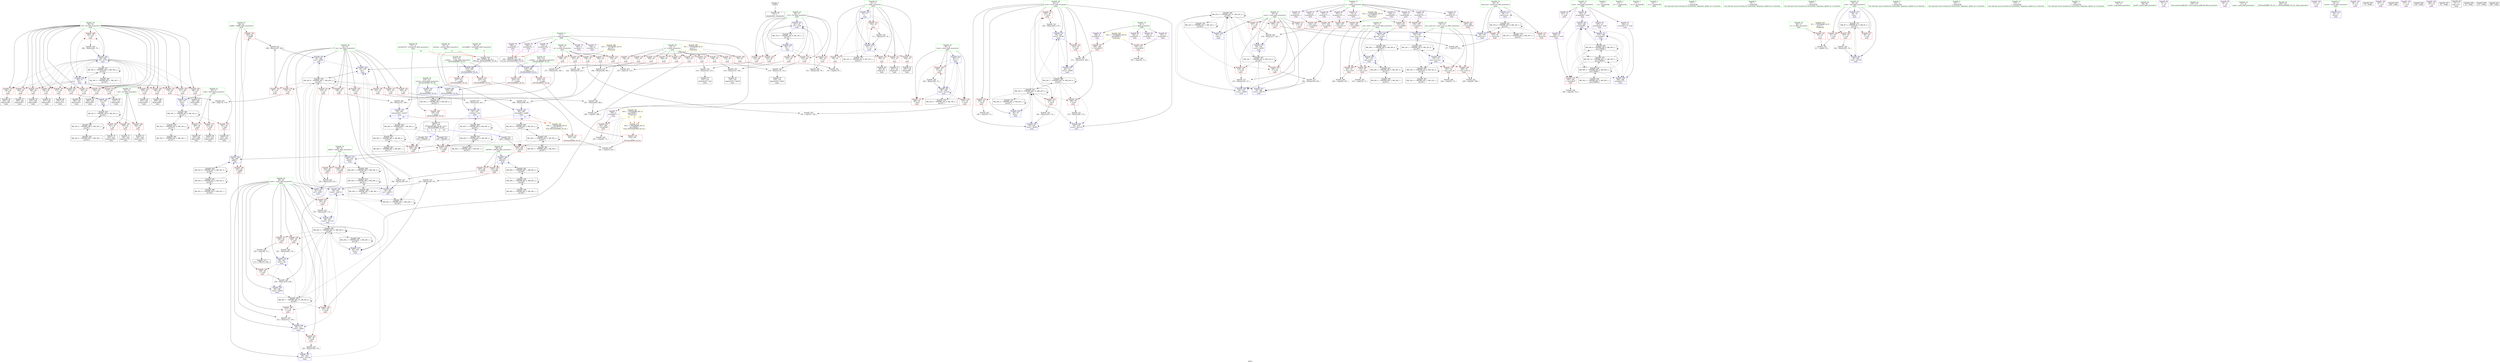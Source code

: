 digraph "SVFG" {
	label="SVFG";

	Node0x55fa9c960140 [shape=record,color=grey,label="{NodeID: 0\nNullPtr}"];
	Node0x55fa9c960140 -> Node0x55fa9c9a31d0[style=solid];
	Node0x55fa9c9a5aa0 [shape=record,color=red,label="{NodeID: 194\n351\<--68\n\<--add104\nmain\n}"];
	Node0x55fa9c9a5aa0 -> Node0x55fa9c9b44b0[style=solid];
	Node0x55fa9c9a2de0 [shape=record,color=red,label="{NodeID: 111\n128\<--30\n\<--n\nmain\n}"];
	Node0x55fa9c9a2de0 -> Node0x55fa9c9b6130[style=solid];
	Node0x55fa9c9a10b0 [shape=record,color=green,label="{NodeID: 28\n46\<--47\nturns\<--turns_field_insensitive\nmain\n}"];
	Node0x55fa9c9a10b0 -> Node0x55fa9c9a96a0[style=solid];
	Node0x55fa9c9a10b0 -> Node0x55fa9c9a9770[style=solid];
	Node0x55fa9c9a10b0 -> Node0x55fa9c9a9840[style=solid];
	Node0x55fa9c9a10b0 -> Node0x55fa9c9a9910[style=solid];
	Node0x55fa9c9a10b0 -> Node0x55fa9c9a99e0[style=solid];
	Node0x55fa9c9a10b0 -> Node0x55fa9c9a74a0[style=solid];
	Node0x55fa9c9a10b0 -> Node0x55fa9c9af8a0[style=solid];
	Node0x55fa9c9a10b0 -> Node0x55fa9c9af970[style=solid];
	Node0x55fa9c9a10b0 -> Node0x55fa9c9b0740[style=solid];
	Node0x55fa9c9a10b0 -> Node0x55fa9c9b0e90[style=solid];
	Node0x55fa9ca123e0 [shape=record,color=black,label="{NodeID: 554\n408 = PHI(62, 66, 70, )\n0th arg _ZSt3minIiERKT_S2_S2_ }"];
	Node0x55fa9ca123e0 -> Node0x55fa9c9b11d0[style=solid];
	Node0x55fa9c9eb800 [shape=record,color=black,label="{NodeID: 471\nMR_58V_3 = PHI(MR_58V_4, MR_58V_2, )\npts\{411 \}\n}"];
	Node0x55fa9c9eb800 -> Node0x55fa9c9a66d0[style=dashed];
	Node0x55fa9c9acf30 [shape=record,color=black,label="{NodeID: 388\nMR_42V_2 = PHI(MR_42V_3, MR_42V_1, )\npts\{65 \}\n}"];
	Node0x55fa9c9acf30 -> Node0x55fa9c9dff00[style=dashed];
	Node0x55fa9c9a7160 [shape=record,color=blue,label="{NodeID: 222\n38\<--73\nbestscore\<--\nmain\n}"];
	Node0x55fa9c9a7160 -> Node0x55fa9c9dbe00[style=dashed];
	Node0x55fa9c9a8c10 [shape=record,color=red,label="{NodeID: 139\n179\<--42\n\<--ptr\nmain\n}"];
	Node0x55fa9c9a8c10 -> Node0x55fa9c9b8530[style=solid];
	Node0x55fa9c9a3880 [shape=record,color=black,label="{NodeID: 56\n183\<--182\nidxprom36\<--\nmain\n}"];
	Node0x55fa9c9b6130 [shape=record,color=grey,label="{NodeID: 333\n129 = Binary(127, 128, )\n}"];
	Node0x55fa9c9b6130 -> Node0x55fa9c9a36e0[style=solid];
	Node0x55fa9c9b0670 [shape=record,color=blue,label="{NodeID: 250\n323\<--199\narrayidx98\<--\nmain\n}"];
	Node0x55fa9c9b0670 -> Node0x55fa9c9a5b70[style=dashed];
	Node0x55fa9c9b0670 -> Node0x55fa9c9af740[style=dashed];
	Node0x55fa9c9b0670 -> Node0x55fa9c9b0670[style=dashed];
	Node0x55fa9c9b0670 -> Node0x55fa9c9b0cf0[style=dashed];
	Node0x55fa9c9b0670 -> Node0x55fa9c9c62d0[style=dashed];
	Node0x55fa9c9b0670 -> Node0x55fa9c9e1300[style=dashed];
	Node0x55fa9c9b0670 -> Node0x55fa9c9eb300[style=dashed];
	Node0x55fa9c9aa2d0 [shape=record,color=red,label="{NodeID: 167\n355\<--52\n\<--ind\nmain\n}"];
	Node0x55fa9c9aa2d0 -> Node0x55fa9c9a44b0[style=solid];
	Node0x55fa9c9a4f40 [shape=record,color=purple,label="{NodeID: 84\n252\<--6\narrayidx64\<--s\nmain\n}"];
	Node0x55fa9c9a4f40 -> Node0x55fa9c9a6050[style=solid];
	Node0x55fa9c995a80 [shape=record,color=green,label="{NodeID: 1\n13\<--1\n.str\<--dummyObj\nGlob }"];
	Node0x55fa9c9a5b70 [shape=record,color=red,label="{NodeID: 195\n185\<--184\n\<--arrayidx37\nmain\n}"];
	Node0x55fa9c9a5b70 -> Node0x55fa9c9b83b0[style=solid];
	Node0x55fa9c9a2eb0 [shape=record,color=red,label="{NodeID: 112\n133\<--30\n\<--n\nmain\n}"];
	Node0x55fa9c9a2eb0 -> Node0x55fa9c9b5cb0[style=solid];
	Node0x55fa9c9a1180 [shape=record,color=green,label="{NodeID: 29\n48\<--49\ncards\<--cards_field_insensitive\nmain\n}"];
	Node0x55fa9c9a1180 -> Node0x55fa9c9a9ab0[style=solid];
	Node0x55fa9c9a1180 -> Node0x55fa9c9a9b80[style=solid];
	Node0x55fa9c9a1180 -> Node0x55fa9c9a9c50[style=solid];
	Node0x55fa9c9a1180 -> Node0x55fa9c9a9d20[style=solid];
	Node0x55fa9c9a1180 -> Node0x55fa9c9a9df0[style=solid];
	Node0x55fa9c9a1180 -> Node0x55fa9c9a9ec0[style=solid];
	Node0x55fa9c9a1180 -> Node0x55fa9c9a9f90[style=solid];
	Node0x55fa9c9a1180 -> Node0x55fa9c9a7570[style=solid];
	Node0x55fa9c9a1180 -> Node0x55fa9c9af7d0[style=solid];
	Node0x55fa9c9a1180 -> Node0x55fa9c9afd80[style=solid];
	Node0x55fa9c9a1180 -> Node0x55fa9c9b04d0[style=solid];
	Node0x55fa9c9a1180 -> Node0x55fa9c9b0810[style=solid];
	Node0x55fa9c9a1180 -> Node0x55fa9c9b0b50[style=solid];
	Node0x55fa9c9a1180 -> Node0x55fa9c9b0dc0[style=solid];
	Node0x55fa9ca126c0 [shape=record,color=black,label="{NodeID: 555\n409 = PHI(228, 302, 343, )\n1st arg _ZSt3minIiERKT_S2_S2_ }"];
	Node0x55fa9ca126c0 -> Node0x55fa9c9b12a0[style=solid];
	Node0x55fa9c9ad430 [shape=record,color=black,label="{NodeID: 389\nMR_44V_2 = PHI(MR_44V_3, MR_44V_1, )\npts\{67 \}\n}"];
	Node0x55fa9c9ad430 -> Node0x55fa9c9e0400[style=dashed];
	Node0x55fa9c9a7230 [shape=record,color=blue,label="{NodeID: 223\n40\<--73\ndraw\<--\nmain\n}"];
	Node0x55fa9c9a7230 -> Node0x55fa9c9a89a0[style=dashed];
	Node0x55fa9c9a7230 -> Node0x55fa9c9a8a70[style=dashed];
	Node0x55fa9c9a7230 -> Node0x55fa9c9a8b40[style=dashed];
	Node0x55fa9c9a7230 -> Node0x55fa9c9b1030[style=dashed];
	Node0x55fa9c9a7230 -> Node0x55fa9c9cb4f0[style=dashed];
	Node0x55fa9c9a8ce0 [shape=record,color=red,label="{NodeID: 140\n223\<--42\n\<--ptr\nmain\n}"];
	Node0x55fa9c9a8ce0 -> Node0x55fa9c9b5830[style=solid];
	Node0x55fa9c9a3950 [shape=record,color=black,label="{NodeID: 57\n190\<--189\nidxprom39\<--\nmain\n}"];
	Node0x55fa9c9b62b0 [shape=record,color=grey,label="{NodeID: 334\n124 = Binary(122, 123, )\n}"];
	Node0x55fa9c9b62b0 -> Node0x55fa9c9a3610[style=solid];
	Node0x55fa9c9b0740 [shape=record,color=blue,label="{NodeID: 251\n46\<--326\nturns\<--dec99\nmain\n}"];
	Node0x55fa9c9b0740 -> Node0x55fa9c9e2200[style=dashed];
	Node0x55fa9c9aa3a0 [shape=record,color=red,label="{NodeID: 168\n362\<--52\n\<--ind\nmain\n}"];
	Node0x55fa9c9aa3a0 -> Node0x55fa9c9a4580[style=solid];
	Node0x55fa9c9a5010 [shape=record,color=purple,label="{NodeID: 85\n266\<--6\narrayidx70\<--s\nmain\n}"];
	Node0x55fa9c9a5010 -> Node0x55fa9c9a61f0[style=solid];
	Node0x55fa9c9988e0 [shape=record,color=green,label="{NodeID: 2\n15\<--1\n.str.1\<--dummyObj\nGlob }"];
	Node0x55fa9c9a5c40 [shape=record,color=red,label="{NodeID: 196\n192\<--191\n\<--arrayidx40\nmain\n}"];
	Node0x55fa9c9a5c40 -> Node0x55fa9c9b86b0[style=solid];
	Node0x55fa9c9a2f80 [shape=record,color=red,label="{NodeID: 113\n158\<--30\n\<--n\nmain\n}"];
	Node0x55fa9c9a2f80 -> Node0x55fa9c9a7300[style=solid];
	Node0x55fa9c9a1250 [shape=record,color=green,label="{NodeID: 30\n50\<--51\nmax_score\<--max_score_field_insensitive\nmain\n}"];
	Node0x55fa9c9a1250 -> Node0x55fa9c9aa060[style=solid];
	Node0x55fa9c9a1250 -> Node0x55fa9c9aa130[style=solid];
	Node0x55fa9c9a1250 -> Node0x55fa9c9a7640[style=solid];
	Node0x55fa9c9a1250 -> Node0x55fa9c9afe50[style=solid];
	Node0x55fa9c9ad520 [shape=record,color=black,label="{NodeID: 390\nMR_46V_2 = PHI(MR_46V_3, MR_46V_1, )\npts\{69 \}\n}"];
	Node0x55fa9c9ad520 -> Node0x55fa9c9e0900[style=dashed];
	Node0x55fa9c9a7300 [shape=record,color=blue,label="{NodeID: 224\n42\<--158\nptr\<--\nmain\n}"];
	Node0x55fa9c9a7300 -> Node0x55fa9c9a7300[style=dashed];
	Node0x55fa9c9a7300 -> Node0x55fa9c9c6400[style=dashed];
	Node0x55fa9c9a7300 -> Node0x55fa9c9cb9f0[style=dashed];
	Node0x55fa9c9a8db0 [shape=record,color=red,label="{NodeID: 141\n235\<--42\n\<--ptr\nmain\n}"];
	Node0x55fa9c9a8db0 -> Node0x55fa9c9b50b0[style=solid];
	Node0x55fa9c9a3a20 [shape=record,color=black,label="{NodeID: 58\n196\<--195\nidxprom43\<--\nmain\n}"];
	Node0x55fa9c9d5db0 [shape=record,color=yellow,style=double,label="{NodeID: 501\n50V_1 = ENCHI(MR_50V_0)\npts\{50000 \}\nFun[main]|{|<s4>8|<s5>9|<s6>10}}"];
	Node0x55fa9c9d5db0 -> Node0x55fa9c9a5eb0[style=dashed];
	Node0x55fa9c9d5db0 -> Node0x55fa9c9a6120[style=dashed];
	Node0x55fa9c9d5db0 -> Node0x55fa9c9a6390[style=dashed];
	Node0x55fa9c9d5db0 -> Node0x55fa9c9a6530[style=dashed];
	Node0x55fa9c9d5db0:s4 -> Node0x55fa9c9ec9e0[style=dashed,color=red];
	Node0x55fa9c9d5db0:s5 -> Node0x55fa9c9ec9e0[style=dashed,color=red];
	Node0x55fa9c9d5db0:s6 -> Node0x55fa9c9ec9e0[style=dashed,color=red];
	Node0x55fa9c9b6430 [shape=record,color=grey,label="{NodeID: 335\n211 = Binary(210, 209, )\n}"];
	Node0x55fa9c9b6430 -> Node0x55fa9c9af970[style=solid];
	Node0x55fa9c9b0810 [shape=record,color=blue,label="{NodeID: 252\n48\<--329\ncards\<--dec100\nmain\n}"];
	Node0x55fa9c9b0810 -> Node0x55fa9c9e2700[style=dashed];
	Node0x55fa9c9aa470 [shape=record,color=red,label="{NodeID: 169\n268\<--54\n\<--max_score_dc\nmain\n}"];
	Node0x55fa9c9aa470 -> Node0x55fa9c9b6eb0[style=solid];
	Node0x55fa9c9a50e0 [shape=record,color=purple,label="{NodeID: 86\n275\<--6\narrayidx74\<--s\nmain\n}"];
	Node0x55fa9c9a50e0 -> Node0x55fa9c9a62c0[style=solid];
	Node0x55fa9c960b60 [shape=record,color=green,label="{NodeID: 3\n17\<--1\n.str.2\<--dummyObj\nGlob }"];
	Node0x55fa9c9a5d10 [shape=record,color=red,label="{NodeID: 197\n209\<--208\n\<--arrayidx47\nmain\n}"];
	Node0x55fa9c9a5d10 -> Node0x55fa9c9b6430[style=solid];
	Node0x55fa9c9a3050 [shape=record,color=red,label="{NodeID: 114\n162\<--30\n\<--n\nmain\n}"];
	Node0x55fa9c9a3050 -> Node0x55fa9c9a7570[style=solid];
	Node0x55fa9c9a1320 [shape=record,color=green,label="{NodeID: 31\n52\<--53\nind\<--ind_field_insensitive\nmain\n}"];
	Node0x55fa9c9a1320 -> Node0x55fa9c9aa200[style=solid];
	Node0x55fa9c9a1320 -> Node0x55fa9c9aa2d0[style=solid];
	Node0x55fa9c9a1320 -> Node0x55fa9c9aa3a0[style=solid];
	Node0x55fa9c9a1320 -> Node0x55fa9c9aff20[style=solid];
	Node0x55fa9c9ad610 [shape=record,color=black,label="{NodeID: 391\nMR_48V_2 = PHI(MR_48V_3, MR_48V_1, )\npts\{71 \}\n}"];
	Node0x55fa9c9ad610 -> Node0x55fa9c9e0e00[style=dashed];
	Node0x55fa9c9a73d0 [shape=record,color=blue,label="{NodeID: 225\n44\<--73\nscore\<--\nmain\n}"];
	Node0x55fa9c9a73d0 -> Node0x55fa9c9e1d00[style=dashed];
	Node0x55fa9c9a8e80 [shape=record,color=red,label="{NodeID: 142\n285\<--42\n\<--ptr\nmain\n}"];
	Node0x55fa9c9a8e80 -> Node0x55fa9c9b6d30[style=solid];
	Node0x55fa9c9a3af0 [shape=record,color=black,label="{NodeID: 59\n207\<--206\nidxprom46\<--\nmain\n}"];
	Node0x55fa9c9d5e90 [shape=record,color=yellow,style=double,label="{NodeID: 502\n52V_1 = ENCHI(MR_52V_0)\npts\{70000 \}\nFun[main]}"];
	Node0x55fa9c9d5e90 -> Node0x55fa9c9a5de0[style=dashed];
	Node0x55fa9c9d5e90 -> Node0x55fa9c9a5f80[style=dashed];
	Node0x55fa9c9d5e90 -> Node0x55fa9c9a6050[style=dashed];
	Node0x55fa9c9d5e90 -> Node0x55fa9c9a61f0[style=dashed];
	Node0x55fa9c9d5e90 -> Node0x55fa9c9a62c0[style=dashed];
	Node0x55fa9c9d5e90 -> Node0x55fa9c9a6460[style=dashed];
	Node0x55fa9c9d5e90 -> Node0x55fa9c9a6600[style=dashed];
	Node0x55fa9c9b65b0 [shape=record,color=grey,label="{NodeID: 336\n384 = Binary(383, 79, )\n}"];
	Node0x55fa9c9b65b0 -> Node0x55fa9c9b1030[style=solid];
	Node0x55fa9c9b08e0 [shape=record,color=blue,label="{NodeID: 253\n70\<--339\nref.tmp105\<--sub107\nmain\n|{|<s2>10}}"];
	Node0x55fa9c9b08e0 -> Node0x55fa9c9a6530[style=dashed];
	Node0x55fa9c9b08e0 -> Node0x55fa9c9e8b00[style=dashed];
	Node0x55fa9c9b08e0:s2 -> Node0x55fa9c9ecac0[style=dashed,color=red];
	Node0x55fa9c9aa540 [shape=record,color=red,label="{NodeID: 170\n291\<--54\n\<--max_score_dc\nmain\n}"];
	Node0x55fa9c9aa540 -> Node0x55fa9c9b77b0[style=solid];
	Node0x55fa9c9a51b0 [shape=record,color=purple,label="{NodeID: 87\n316\<--6\narrayidx95\<--s\nmain\n}"];
	Node0x55fa9c9a51b0 -> Node0x55fa9c9a6460[style=solid];
	Node0x55fa9c95eee0 [shape=record,color=green,label="{NodeID: 4\n19\<--1\n.str.3\<--dummyObj\nGlob }"];
	Node0x55fa9c9c78f0 [shape=record,color=black,label="{NodeID: 364\nMR_30V_5 = PHI(MR_30V_6, MR_30V_4, )\npts\{53 \}\n}"];
	Node0x55fa9c9c78f0 -> Node0x55fa9c9aa200[style=dashed];
	Node0x55fa9c9c78f0 -> Node0x55fa9c9aa2d0[style=dashed];
	Node0x55fa9c9c78f0 -> Node0x55fa9c9aa3a0[style=dashed];
	Node0x55fa9c9c78f0 -> Node0x55fa9c9aff20[style=dashed];
	Node0x55fa9c9c78f0 -> Node0x55fa9c9c78f0[style=dashed];
	Node0x55fa9c9c78f0 -> Node0x55fa9c9de100[style=dashed];
	Node0x55fa9c9a5de0 [shape=record,color=red,label="{NodeID: 198\n216\<--215\n\<--arrayidx50\nmain\n}"];
	Node0x55fa9c9a5de0 -> Node0x55fa9c9b56b0[style=solid];
	Node0x55fa9c9a3120 [shape=record,color=red,label="{NodeID: 115\n220\<--30\n\<--n\nmain\n}"];
	Node0x55fa9c9a3120 -> Node0x55fa9c9b59b0[style=solid];
	Node0x55fa9c9a13f0 [shape=record,color=green,label="{NodeID: 32\n54\<--55\nmax_score_dc\<--max_score_dc_field_insensitive\nmain\n}"];
	Node0x55fa9c9a13f0 -> Node0x55fa9c9aa470[style=solid];
	Node0x55fa9c9a13f0 -> Node0x55fa9c9aa540[style=solid];
	Node0x55fa9c9a13f0 -> Node0x55fa9c9a7710[style=solid];
	Node0x55fa9c9a13f0 -> Node0x55fa9c9b00c0[style=solid];
	Node0x55fa9c9ec9e0 [shape=record,color=yellow,style=double,label="{NodeID: 475\n50V_1 = ENCHI(MR_50V_0)\npts\{50000 \}\nFun[_ZSt3minIiERKT_S2_S2_]}"];
	Node0x55fa9c9ec9e0 -> Node0x55fa9c9a6ae0[style=dashed];
	Node0x55fa9c9d2520 [shape=record,color=black,label="{NodeID: 392\nMR_56V_2 = PHI(MR_56V_3, MR_56V_1, )\npts\{120000 \}\n}"];
	Node0x55fa9c9d2520 -> Node0x55fa9c9e1300[style=dashed];
	Node0x55fa9c9a74a0 [shape=record,color=blue,label="{NodeID: 226\n46\<--79\nturns\<--\nmain\n}"];
	Node0x55fa9c9a74a0 -> Node0x55fa9c9e2200[style=dashed];
	Node0x55fa9c9a8f50 [shape=record,color=red,label="{NodeID: 143\n297\<--42\n\<--ptr\nmain\n}"];
	Node0x55fa9c9a8f50 -> Node0x55fa9c9b4ab0[style=solid];
	Node0x55fa9c9a3bc0 [shape=record,color=black,label="{NodeID: 60\n214\<--213\nidxprom49\<--\nmain\n}"];
	Node0x55fa9c9d5f70 [shape=record,color=yellow,style=double,label="{NodeID: 503\n54V_1 = ENCHI(MR_54V_0)\npts\{90000 \}\nFun[main]}"];
	Node0x55fa9c9d5f70 -> Node0x55fa9c9a5c40[style=dashed];
	Node0x55fa9c9d5f70 -> Node0x55fa9c9a5d10[style=dashed];
	Node0x55fa9c9b6730 [shape=record,color=grey,label="{NodeID: 337\n337 = Binary(335, 336, )\n}"];
	Node0x55fa9c9b6730 -> Node0x55fa9c9b68b0[style=solid];
	Node0x55fa9c9b09b0 [shape=record,color=blue,label="{NodeID: 254\n68\<--345\nadd104\<--\nmain\n}"];
	Node0x55fa9c9b09b0 -> Node0x55fa9c9a59d0[style=dashed];
	Node0x55fa9c9b09b0 -> Node0x55fa9c9a5aa0[style=dashed];
	Node0x55fa9c9b09b0 -> Node0x55fa9c9e8600[style=dashed];
	Node0x55fa9c9aa610 [shape=record,color=red,label="{NodeID: 171\n300\<--56\n\<--ind2\nmain\n}"];
	Node0x55fa9c9aa610 -> Node0x55fa9c9a4170[style=solid];
	Node0x55fa9c9a5280 [shape=record,color=purple,label="{NodeID: 88\n357\<--6\narrayidx114\<--s\nmain\n}"];
	Node0x55fa9c9a5280 -> Node0x55fa9c9a6600[style=solid];
	Node0x55fa9c95f080 [shape=record,color=green,label="{NodeID: 5\n73\<--1\n\<--dummyObj\nCan only get source location for instruction, argument, global var or function.}"];
	Node0x55fa9c9a5eb0 [shape=record,color=red,label="{NodeID: 199\n232\<--229\n\<--call56\nmain\n}"];
	Node0x55fa9c9a5eb0 -> Node0x55fa9c9afbe0[style=solid];
	Node0x55fa9c9a7960 [shape=record,color=red,label="{NodeID: 116\n286\<--30\n\<--n\nmain\n}"];
	Node0x55fa9c9a7960 -> Node0x55fa9c9b6d30[style=solid];
	Node0x55fa9c9a14c0 [shape=record,color=green,label="{NodeID: 33\n56\<--57\nind2\<--ind2_field_insensitive\nmain\n}"];
	Node0x55fa9c9a14c0 -> Node0x55fa9c9aa610[style=solid];
	Node0x55fa9c9a14c0 -> Node0x55fa9c9aa6e0[style=solid];
	Node0x55fa9c9a14c0 -> Node0x55fa9c9aa7b0[style=solid];
	Node0x55fa9c9a14c0 -> Node0x55fa9c9afff0[style=solid];
	Node0x55fa9c9ecac0 [shape=record,color=yellow,style=double,label="{NodeID: 476\n65V_1 = ENCHI(MR_65V_0)\npts\{63 67 71 \}\nFun[_ZSt3minIiERKT_S2_S2_]}"];
	Node0x55fa9c9ecac0 -> Node0x55fa9c9a6bb0[style=dashed];
	Node0x55fa9c9b3a90 [shape=record,color=black,label="{NodeID: 310\n171 = PHI(155, 169, )\n}"];
	Node0x55fa9c9a7570 [shape=record,color=blue,label="{NodeID: 227\n48\<--162\ncards\<--\nmain\n}"];
	Node0x55fa9c9a7570 -> Node0x55fa9c9e2700[style=dashed];
	Node0x55fa9c9a9020 [shape=record,color=red,label="{NodeID: 144\n307\<--42\n\<--ptr\nmain\n}"];
	Node0x55fa9c9a9020 -> Node0x55fa9c9b4f30[style=solid];
	Node0x55fa9c9a3c90 [shape=record,color=black,label="{NodeID: 61\n227\<--226\nidxprom54\<--\nmain\n}"];
	Node0x55fa9c9dbe00 [shape=record,color=black,label="{NodeID: 421\nMR_16V_4 = PHI(MR_16V_6, MR_16V_3, )\npts\{39 \}\n}"];
	Node0x55fa9c9dbe00 -> Node0x55fa9c9a8800[style=dashed];
	Node0x55fa9c9dbe00 -> Node0x55fa9c9a88d0[style=dashed];
	Node0x55fa9c9dbe00 -> Node0x55fa9c9b0f60[style=dashed];
	Node0x55fa9c9dbe00 -> Node0x55fa9c9caff0[style=dashed];
	Node0x55fa9c9dbe00 -> Node0x55fa9c9dbe00[style=dashed];
	Node0x55fa9c9b68b0 [shape=record,color=grey,label="{NodeID: 338\n339 = Binary(337, 338, )\n}"];
	Node0x55fa9c9b68b0 -> Node0x55fa9c9b08e0[style=solid];
	Node0x55fa9c9b0a80 [shape=record,color=blue,label="{NodeID: 255\n42\<--349\nptr\<--add111\nmain\n}"];
	Node0x55fa9c9b0a80 -> Node0x55fa9c9a7300[style=dashed];
	Node0x55fa9c9b0a80 -> Node0x55fa9c9c6400[style=dashed];
	Node0x55fa9c9b0a80 -> Node0x55fa9c9cb9f0[style=dashed];
	Node0x55fa9c9aa6e0 [shape=record,color=red,label="{NodeID: 172\n314\<--56\n\<--ind2\nmain\n}"];
	Node0x55fa9c9aa6e0 -> Node0x55fa9c9a4240[style=solid];
	Node0x55fa9c9a5350 [shape=record,color=purple,label="{NodeID: 89\n106\<--8\narrayidx9\<--t\nmain\n}"];
	Node0x55fa9c95f110 [shape=record,color=green,label="{NodeID: 6\n79\<--1\n\<--dummyObj\nCan only get source location for instruction, argument, global var or function.}"];
	Node0x55fa9c9c82f0 [shape=record,color=black,label="{NodeID: 366\nMR_34V_5 = PHI(MR_34V_6, MR_34V_4, )\npts\{57 \}\n}"];
	Node0x55fa9c9c82f0 -> Node0x55fa9c9aa610[style=dashed];
	Node0x55fa9c9c82f0 -> Node0x55fa9c9aa6e0[style=dashed];
	Node0x55fa9c9c82f0 -> Node0x55fa9c9aa7b0[style=dashed];
	Node0x55fa9c9c82f0 -> Node0x55fa9c9afff0[style=dashed];
	Node0x55fa9c9c82f0 -> Node0x55fa9c9c82f0[style=dashed];
	Node0x55fa9c9c82f0 -> Node0x55fa9c9deb00[style=dashed];
	Node0x55fa9c9a5f80 [shape=record,color=red,label="{NodeID: 200\n246\<--245\n\<--arrayidx60\nmain\n}"];
	Node0x55fa9c9a5f80 -> Node0x55fa9c9b74b0[style=solid];
	Node0x55fa9c9a7a30 [shape=record,color=red,label="{NodeID: 117\n294\<--30\n\<--n\nmain\n}"];
	Node0x55fa9c9a7a30 -> Node0x55fa9c9b4c30[style=solid];
	Node0x55fa9c9a1590 [shape=record,color=green,label="{NodeID: 34\n58\<--59\ni32\<--i32_field_insensitive\nmain\n}"];
	Node0x55fa9c9a1590 -> Node0x55fa9c9aa880[style=solid];
	Node0x55fa9c9a1590 -> Node0x55fa9c9aa950[style=solid];
	Node0x55fa9c9a1590 -> Node0x55fa9c9aaa20[style=solid];
	Node0x55fa9c9a1590 -> Node0x55fa9c9aaaf0[style=solid];
	Node0x55fa9c9a1590 -> Node0x55fa9c9aabc0[style=solid];
	Node0x55fa9c9a1590 -> Node0x55fa9c9aac90[style=solid];
	Node0x55fa9c9a1590 -> Node0x55fa9c9aad60[style=solid];
	Node0x55fa9c9a1590 -> Node0x55fa9c9aae30[style=solid];
	Node0x55fa9c9a1590 -> Node0x55fa9c9aaf00[style=solid];
	Node0x55fa9c9a1590 -> Node0x55fa9c9aafd0[style=solid];
	Node0x55fa9c9a1590 -> Node0x55fa9c9ab0a0[style=solid];
	Node0x55fa9c9a1590 -> Node0x55fa9c9ab170[style=solid];
	Node0x55fa9c9a1590 -> Node0x55fa9c9ab240[style=solid];
	Node0x55fa9c9a1590 -> Node0x55fa9c9ab310[style=solid];
	Node0x55fa9c9a1590 -> Node0x55fa9c9ab3e0[style=solid];
	Node0x55fa9c9a1590 -> Node0x55fa9c9a77e0[style=solid];
	Node0x55fa9c9a1590 -> Node0x55fa9c9b0190[style=solid];
	Node0x55fa9c9b4030 [shape=record,color=grey,label="{NodeID: 311\n370 = Binary(369, 174, )\n}"];
	Node0x55fa9c9b4030 -> Node0x55fa9c9b0e90[style=solid];
	Node0x55fa9c9a7640 [shape=record,color=blue,label="{NodeID: 228\n50\<--174\nmax_score\<--\nmain\n}"];
	Node0x55fa9c9a7640 -> Node0x55fa9c9aa060[style=dashed];
	Node0x55fa9c9a7640 -> Node0x55fa9c9aa130[style=dashed];
	Node0x55fa9c9a7640 -> Node0x55fa9c9a7640[style=dashed];
	Node0x55fa9c9a7640 -> Node0x55fa9c9afe50[style=dashed];
	Node0x55fa9c9a7640 -> Node0x55fa9c9d4cf0[style=dashed];
	Node0x55fa9c9a7640 -> Node0x55fa9c9ddc00[style=dashed];
	Node0x55fa9c9a90f0 [shape=record,color=red,label="{NodeID: 145\n338\<--42\n\<--ptr\nmain\n}"];
	Node0x55fa9c9a90f0 -> Node0x55fa9c9b68b0[style=solid];
	Node0x55fa9c9a3d60 [shape=record,color=black,label="{NodeID: 62\n244\<--243\nidxprom59\<--\nmain\n}"];
	Node0x55fa9c9b6a30 [shape=record,color=grey,label="{NodeID: 339\n282 = Binary(281, 79, )\n}"];
	Node0x55fa9c9b6a30 -> Node0x55fa9c9b0190[style=solid];
	Node0x55fa9c9b0b50 [shape=record,color=blue,label="{NodeID: 256\n48\<--353\ncards\<--add112\nmain\n}"];
	Node0x55fa9c9b0b50 -> Node0x55fa9c9a9f90[style=dashed];
	Node0x55fa9c9b0b50 -> Node0x55fa9c9b0dc0[style=dashed];
	Node0x55fa9c9aa7b0 [shape=record,color=red,label="{NodeID: 173\n321\<--56\n\<--ind2\nmain\n}"];
	Node0x55fa9c9aa7b0 -> Node0x55fa9c9a4310[style=solid];
	Node0x55fa9c9a5420 [shape=record,color=purple,label="{NodeID: 90\n136\<--8\narrayidx23\<--t\nmain\n}"];
	Node0x55fa9c95f1a0 [shape=record,color=green,label="{NodeID: 7\n153\<--1\n\<--dummyObj\nCan only get source location for instruction, argument, global var or function.}"];
	Node0x55fa9c9a6050 [shape=record,color=red,label="{NodeID: 201\n253\<--252\n\<--arrayidx64\nmain\n}"];
	Node0x55fa9c9a6050 -> Node0x55fa9c9afe50[style=solid];
	Node0x55fa9c9a7b00 [shape=record,color=red,label="{NodeID: 118\n335\<--30\n\<--n\nmain\n}"];
	Node0x55fa9c9a7b00 -> Node0x55fa9c9b6730[style=solid];
	Node0x55fa9c9a1660 [shape=record,color=green,label="{NodeID: 35\n60\<--61\nadd52\<--add52_field_insensitive\nmain\n}"];
	Node0x55fa9c9a1660 -> Node0x55fa9c9ab4b0[style=solid];
	Node0x55fa9c9a1660 -> Node0x55fa9c9ab580[style=solid];
	Node0x55fa9c9a1660 -> Node0x55fa9c9afbe0[style=solid];
	Node0x55fa9c9eccb0 [shape=record,color=yellow,style=double,label="{NodeID: 478\n4V_1 = ENCHI(MR_4V_0)\npts\{27 \}\nFun[main]}"];
	Node0x55fa9c9eccb0 -> Node0x55fa9c9a2900[style=dashed];
	Node0x55fa9c9b41b0 [shape=record,color=grey,label="{NodeID: 312\n367 = Binary(366, 174, )\n}"];
	Node0x55fa9c9b41b0 -> Node0x55fa9c9b0dc0[style=solid];
	Node0x55fa9c9a7710 [shape=record,color=blue,label="{NodeID: 229\n54\<--174\nmax_score_dc\<--\nmain\n}"];
	Node0x55fa9c9a7710 -> Node0x55fa9c9aa470[style=dashed];
	Node0x55fa9c9a7710 -> Node0x55fa9c9aa540[style=dashed];
	Node0x55fa9c9a7710 -> Node0x55fa9c9a7710[style=dashed];
	Node0x55fa9c9a7710 -> Node0x55fa9c9b00c0[style=dashed];
	Node0x55fa9c9a7710 -> Node0x55fa9c9d56f0[style=dashed];
	Node0x55fa9c9a7710 -> Node0x55fa9c9de600[style=dashed];
	Node0x55fa9c9a91c0 [shape=record,color=red,label="{NodeID: 146\n348\<--42\n\<--ptr\nmain\n}"];
	Node0x55fa9c9a91c0 -> Node0x55fa9c9b4330[style=solid];
	Node0x55fa9c9a3e30 [shape=record,color=black,label="{NodeID: 63\n251\<--250\nidxprom63\<--\nmain\n}"];
	Node0x55fa9c9b6bb0 [shape=record,color=grey,label="{NodeID: 340\n141 = Binary(140, 79, )\n}"];
	Node0x55fa9c9b6bb0 -> Node0x55fa9c9a7090[style=solid];
	Node0x55fa9c9b0c20 [shape=record,color=blue,label="{NodeID: 257\n44\<--360\nscore\<--add115\nmain\n}"];
	Node0x55fa9c9b0c20 -> Node0x55fa9c9e1d00[style=dashed];
	Node0x55fa9c9aa880 [shape=record,color=red,label="{NodeID: 174\n178\<--58\n\<--i32\nmain\n}"];
	Node0x55fa9c9aa880 -> Node0x55fa9c9b8530[style=solid];
	Node0x55fa9c9a54f0 [shape=record,color=purple,label="{NodeID: 91\n191\<--8\narrayidx40\<--t\nmain\n}"];
	Node0x55fa9c9a54f0 -> Node0x55fa9c9a5c40[style=solid];
	Node0x55fa9c95feb0 [shape=record,color=green,label="{NodeID: 8\n154\<--1\n\<--dummyObj\nCan only get source location for instruction, argument, global var or function.}"];
	Node0x55fa9c9c8cf0 [shape=record,color=black,label="{NodeID: 368\nMR_38V_5 = PHI(MR_38V_6, MR_38V_4, )\npts\{61 \}\n}"];
	Node0x55fa9c9c8cf0 -> Node0x55fa9c9afbe0[style=dashed];
	Node0x55fa9c9c8cf0 -> Node0x55fa9c9c8cf0[style=dashed];
	Node0x55fa9c9c8cf0 -> Node0x55fa9c9df500[style=dashed];
	Node0x55fa9c9a6120 [shape=record,color=red,label="{NodeID: 202\n261\<--260\n\<--arrayidx67\nmain\n}"];
	Node0x55fa9c9a6120 -> Node0x55fa9c9b71b0[style=solid];
	Node0x55fa9c9a7bd0 [shape=record,color=red,label="{NodeID: 119\n94\<--32\n\<--i\nmain\n}"];
	Node0x55fa9c9a7bd0 -> Node0x55fa9c9b7c30[style=solid];
	Node0x55fa9c9a1730 [shape=record,color=green,label="{NodeID: 36\n62\<--63\nref.tmp\<--ref.tmp_field_insensitive\nmain\n|{|<s1>8}}"];
	Node0x55fa9c9a1730 -> Node0x55fa9c9afb10[style=solid];
	Node0x55fa9c9a1730:s1 -> Node0x55fa9ca123e0[style=solid,color=red];
	Node0x55fa9c9b4330 [shape=record,color=grey,label="{NodeID: 313\n349 = Binary(348, 347, )\n}"];
	Node0x55fa9c9b4330 -> Node0x55fa9c9b0a80[style=solid];
	Node0x55fa9c9a77e0 [shape=record,color=blue,label="{NodeID: 230\n58\<--73\ni32\<--\nmain\n}"];
	Node0x55fa9c9a77e0 -> Node0x55fa9c9aa880[style=dashed];
	Node0x55fa9c9a77e0 -> Node0x55fa9c9aa950[style=dashed];
	Node0x55fa9c9a77e0 -> Node0x55fa9c9aaa20[style=dashed];
	Node0x55fa9c9a77e0 -> Node0x55fa9c9aaaf0[style=dashed];
	Node0x55fa9c9a77e0 -> Node0x55fa9c9aabc0[style=dashed];
	Node0x55fa9c9a77e0 -> Node0x55fa9c9aac90[style=dashed];
	Node0x55fa9c9a77e0 -> Node0x55fa9c9aad60[style=dashed];
	Node0x55fa9c9a77e0 -> Node0x55fa9c9aae30[style=dashed];
	Node0x55fa9c9a77e0 -> Node0x55fa9c9aaf00[style=dashed];
	Node0x55fa9c9a77e0 -> Node0x55fa9c9aafd0[style=dashed];
	Node0x55fa9c9a77e0 -> Node0x55fa9c9ab0a0[style=dashed];
	Node0x55fa9c9a77e0 -> Node0x55fa9c9ab170[style=dashed];
	Node0x55fa9c9a77e0 -> Node0x55fa9c9ab240[style=dashed];
	Node0x55fa9c9a77e0 -> Node0x55fa9c9ab310[style=dashed];
	Node0x55fa9c9a77e0 -> Node0x55fa9c9ab3e0[style=dashed];
	Node0x55fa9c9a77e0 -> Node0x55fa9c9a77e0[style=dashed];
	Node0x55fa9c9a77e0 -> Node0x55fa9c9b0190[style=dashed];
	Node0x55fa9c9a77e0 -> Node0x55fa9c9df000[style=dashed];
	Node0x55fa9c9a9290 [shape=record,color=red,label="{NodeID: 147\n217\<--44\n\<--score\nmain\n}"];
	Node0x55fa9c9a9290 -> Node0x55fa9c9b56b0[style=solid];
	Node0x55fa9c9a3f00 [shape=record,color=black,label="{NodeID: 64\n259\<--258\nidxprom66\<--\nmain\n}"];
	Node0x55fa9c9b6d30 [shape=record,color=grey,label="{NodeID: 341\n287 = Binary(285, 286, )\n}"];
	Node0x55fa9c9b6d30 -> Node0x55fa9c9b7630[style=solid];
	Node0x55fa9c9b0cf0 [shape=record,color=blue,label="{NodeID: 258\n364\<--199\narrayidx117\<--\nmain\n}"];
	Node0x55fa9c9b0cf0 -> Node0x55fa9c9eb300[style=dashed];
	Node0x55fa9c9aa950 [shape=record,color=red,label="{NodeID: 175\n182\<--58\n\<--i32\nmain\n}"];
	Node0x55fa9c9aa950 -> Node0x55fa9c9a3880[style=solid];
	Node0x55fa9c9a55c0 [shape=record,color=purple,label="{NodeID: 92\n208\<--8\narrayidx47\<--t\nmain\n}"];
	Node0x55fa9c9a55c0 -> Node0x55fa9c9a5d10[style=solid];
	Node0x55fa9c95ff40 [shape=record,color=green,label="{NodeID: 9\n155\<--1\n\<--dummyObj\nCan only get source location for instruction, argument, global var or function.}"];
	Node0x55fa9c9c91f0 [shape=record,color=black,label="{NodeID: 369\nMR_40V_5 = PHI(MR_40V_6, MR_40V_4, )\npts\{63 \}\n}"];
	Node0x55fa9c9c91f0 -> Node0x55fa9c9a6390[style=dashed];
	Node0x55fa9c9c91f0 -> Node0x55fa9c9a6530[style=dashed];
	Node0x55fa9c9c91f0 -> Node0x55fa9c9afb10[style=dashed];
	Node0x55fa9c9c91f0 -> Node0x55fa9c9c91f0[style=dashed];
	Node0x55fa9c9c91f0 -> Node0x55fa9c9dfa00[style=dashed];
	Node0x55fa9c9a61f0 [shape=record,color=red,label="{NodeID: 203\n267\<--266\n\<--arrayidx70\nmain\n}"];
	Node0x55fa9c9a61f0 -> Node0x55fa9c9b6eb0[style=solid];
	Node0x55fa9c9a7ca0 [shape=record,color=red,label="{NodeID: 120\n98\<--32\n\<--i\nmain\n}"];
	Node0x55fa9c9a7ca0 -> Node0x55fa9c9a33a0[style=solid];
	Node0x55fa9c9a1800 [shape=record,color=green,label="{NodeID: 37\n64\<--65\nadd85\<--add85_field_insensitive\nmain\n}"];
	Node0x55fa9c9a1800 -> Node0x55fa9c9ab650[style=solid];
	Node0x55fa9c9a1800 -> Node0x55fa9c9a5900[style=solid];
	Node0x55fa9c9a1800 -> Node0x55fa9c9b0330[style=solid];
	Node0x55fa9c9ece70 [shape=record,color=yellow,style=double,label="{NodeID: 480\n8V_1 = ENCHI(MR_8V_0)\npts\{31 \}\nFun[main]}"];
	Node0x55fa9c9ece70 -> Node0x55fa9c9a2c40[style=dashed];
	Node0x55fa9c9ece70 -> Node0x55fa9c9a2d10[style=dashed];
	Node0x55fa9c9ece70 -> Node0x55fa9c9a2de0[style=dashed];
	Node0x55fa9c9ece70 -> Node0x55fa9c9a2eb0[style=dashed];
	Node0x55fa9c9ece70 -> Node0x55fa9c9a2f80[style=dashed];
	Node0x55fa9c9ece70 -> Node0x55fa9c9a3050[style=dashed];
	Node0x55fa9c9ece70 -> Node0x55fa9c9a3120[style=dashed];
	Node0x55fa9c9ece70 -> Node0x55fa9c9a7960[style=dashed];
	Node0x55fa9c9ece70 -> Node0x55fa9c9a7a30[style=dashed];
	Node0x55fa9c9ece70 -> Node0x55fa9c9a7b00[style=dashed];
	Node0x55fa9c9d3df0 [shape=record,color=black,label="{NodeID: 397\nMR_22V_7 = PHI(MR_22V_9, MR_22V_6, )\npts\{45 \}\n}"];
	Node0x55fa9c9d3df0 -> Node0x55fa9c9a9290[style=dashed];
	Node0x55fa9c9d3df0 -> Node0x55fa9c9a9360[style=dashed];
	Node0x55fa9c9d3df0 -> Node0x55fa9c9a9430[style=dashed];
	Node0x55fa9c9d3df0 -> Node0x55fa9c9afa40[style=dashed];
	Node0x55fa9c9d3df0 -> Node0x55fa9c9b05a0[style=dashed];
	Node0x55fa9c9d3df0 -> Node0x55fa9c9b0c20[style=dashed];
	Node0x55fa9c9d3df0 -> Node0x55fa9c9d3df0[style=dashed];
	Node0x55fa9c9d3df0 -> Node0x55fa9c9e1d00[style=dashed];
	Node0x55fa9c9b44b0 [shape=record,color=grey,label="{NodeID: 314\n353 = Binary(352, 351, )\n}"];
	Node0x55fa9c9b44b0 -> Node0x55fa9c9b0b50[style=solid];
	Node0x55fa9c9af740 [shape=record,color=blue,label="{NodeID: 231\n197\<--199\narrayidx44\<--\nmain\n}"];
	Node0x55fa9c9af740 -> Node0x55fa9c9c62d0[style=dashed];
	Node0x55fa9c9a9360 [shape=record,color=red,label="{NodeID: 148\n318\<--44\n\<--score\nmain\n}"];
	Node0x55fa9c9a9360 -> Node0x55fa9c9b4930[style=solid];
	Node0x55fa9c9a3fd0 [shape=record,color=black,label="{NodeID: 65\n265\<--264\nidxprom69\<--\nmain\n}"];
	Node0x55fa9c9b6eb0 [shape=record,color=grey,label="{NodeID: 342\n269 = cmp(267, 268, )\n}"];
	Node0x55fa9c9b0dc0 [shape=record,color=blue,label="{NodeID: 259\n48\<--367\ncards\<--dec118\nmain\n}"];
	Node0x55fa9c9b0dc0 -> Node0x55fa9c9e2700[style=dashed];
	Node0x55fa9c9aaa20 [shape=record,color=red,label="{NodeID: 176\n189\<--58\n\<--i32\nmain\n}"];
	Node0x55fa9c9aaa20 -> Node0x55fa9c9a3950[style=solid];
	Node0x55fa9c9a5690 [shape=record,color=purple,label="{NodeID: 93\n151\<--10\n\<--used\nmain\n}"];
	Node0x55fa9c95ffd0 [shape=record,color=green,label="{NodeID: 10\n174\<--1\n\<--dummyObj\nCan only get source location for instruction, argument, global var or function.}"];
	Node0x55fa9c9a62c0 [shape=record,color=red,label="{NodeID: 204\n276\<--275\n\<--arrayidx74\nmain\n}"];
	Node0x55fa9c9a62c0 -> Node0x55fa9c9b00c0[style=solid];
	Node0x55fa9c9a7d70 [shape=record,color=red,label="{NodeID: 121\n101\<--32\n\<--i\nmain\n}"];
	Node0x55fa9c9a7d70 -> Node0x55fa9c9a3470[style=solid];
	Node0x55fa9c9a18d0 [shape=record,color=green,label="{NodeID: 38\n66\<--67\nref.tmp86\<--ref.tmp86_field_insensitive\nmain\n|{|<s1>9}}"];
	Node0x55fa9c9a18d0 -> Node0x55fa9c9b0260[style=solid];
	Node0x55fa9c9a18d0:s1 -> Node0x55fa9ca123e0[style=solid,color=red];
	Node0x55fa9c9d42f0 [shape=record,color=black,label="{NodeID: 398\nMR_24V_7 = PHI(MR_24V_10, MR_24V_6, )\npts\{47 \}\n}"];
	Node0x55fa9c9d42f0 -> Node0x55fa9c9a9770[style=dashed];
	Node0x55fa9c9d42f0 -> Node0x55fa9c9a9910[style=dashed];
	Node0x55fa9c9d42f0 -> Node0x55fa9c9a99e0[style=dashed];
	Node0x55fa9c9d42f0 -> Node0x55fa9c9af8a0[style=dashed];
	Node0x55fa9c9d42f0 -> Node0x55fa9c9b0740[style=dashed];
	Node0x55fa9c9d42f0 -> Node0x55fa9c9b0e90[style=dashed];
	Node0x55fa9c9d42f0 -> Node0x55fa9c9d42f0[style=dashed];
	Node0x55fa9c9d42f0 -> Node0x55fa9c9e2200[style=dashed];
	Node0x55fa9c9b4630 [shape=record,color=grey,label="{NodeID: 315\n360 = Binary(359, 358, )\n}"];
	Node0x55fa9c9b4630 -> Node0x55fa9c9b0c20[style=solid];
	Node0x55fa9c9af7d0 [shape=record,color=blue,label="{NodeID: 232\n48\<--201\ncards\<--dec\nmain\n}"];
	Node0x55fa9c9af7d0 -> Node0x55fa9c9a9c50[style=dashed];
	Node0x55fa9c9af7d0 -> Node0x55fa9c9afd80[style=dashed];
	Node0x55fa9c9a9430 [shape=record,color=red,label="{NodeID: 149\n359\<--44\n\<--score\nmain\n}"];
	Node0x55fa9c9a9430 -> Node0x55fa9c9b4630[style=solid];
	Node0x55fa9c9a40a0 [shape=record,color=black,label="{NodeID: 66\n274\<--273\nidxprom73\<--\nmain\n}"];
	Node0x55fa9c9b7030 [shape=record,color=grey,label="{NodeID: 343\n166 = cmp(165, 73, )\n}"];
	Node0x55fa9c9b0e90 [shape=record,color=blue,label="{NodeID: 260\n46\<--370\nturns\<--dec119\nmain\n}"];
	Node0x55fa9c9b0e90 -> Node0x55fa9c9e2200[style=dashed];
	Node0x55fa9c9aaaf0 [shape=record,color=red,label="{NodeID: 177\n195\<--58\n\<--i32\nmain\n}"];
	Node0x55fa9c9aaaf0 -> Node0x55fa9c9a3a20[style=solid];
	Node0x55fa9c9a5760 [shape=record,color=purple,label="{NodeID: 94\n184\<--10\narrayidx37\<--used\nmain\n}"];
	Node0x55fa9c9a5760 -> Node0x55fa9c9a5b70[style=solid];
	Node0x55fa9c960060 [shape=record,color=green,label="{NodeID: 11\n199\<--1\n\<--dummyObj\nCan only get source location for instruction, argument, global var or function.}"];
	Node0x55fa9c9a6390 [shape=record,color=red,label="{NodeID: 205\n304\<--303\n\<--call91\nmain\n}"];
	Node0x55fa9c9a6390 -> Node0x55fa9c9b0330[style=solid];
	Node0x55fa9c9a7e40 [shape=record,color=red,label="{NodeID: 122\n104\<--32\n\<--i\nmain\n}"];
	Node0x55fa9c9a7e40 -> Node0x55fa9c9a3540[style=solid];
	Node0x55fa9c9a19a0 [shape=record,color=green,label="{NodeID: 39\n68\<--69\nadd104\<--add104_field_insensitive\nmain\n}"];
	Node0x55fa9c9a19a0 -> Node0x55fa9c9a59d0[style=solid];
	Node0x55fa9c9a19a0 -> Node0x55fa9c9a5aa0[style=solid];
	Node0x55fa9c9a19a0 -> Node0x55fa9c9b09b0[style=solid];
	Node0x55fa9c9ed030 [shape=record,color=yellow,style=double,label="{NodeID: 482\n12V_1 = ENCHI(MR_12V_0)\npts\{35 \}\nFun[main]}"];
	Node0x55fa9c9ed030 -> Node0x55fa9c9a7fe0[style=dashed];
	Node0x55fa9c9ed030 -> Node0x55fa9c9a80b0[style=dashed];
	Node0x55fa9c9ed030 -> Node0x55fa9c9a8180[style=dashed];
	Node0x55fa9c9ed030 -> Node0x55fa9c9a8250[style=dashed];
	Node0x55fa9c9ed030 -> Node0x55fa9c9a8320[style=dashed];
	Node0x55fa9c9d47f0 [shape=record,color=black,label="{NodeID: 399\nMR_26V_7 = PHI(MR_26V_10, MR_26V_6, )\npts\{49 \}\n}"];
	Node0x55fa9c9d47f0 -> Node0x55fa9c9a9b80[style=dashed];
	Node0x55fa9c9d47f0 -> Node0x55fa9c9a9d20[style=dashed];
	Node0x55fa9c9d47f0 -> Node0x55fa9c9a9ec0[style=dashed];
	Node0x55fa9c9d47f0 -> Node0x55fa9c9af7d0[style=dashed];
	Node0x55fa9c9d47f0 -> Node0x55fa9c9b04d0[style=dashed];
	Node0x55fa9c9d47f0 -> Node0x55fa9c9b0b50[style=dashed];
	Node0x55fa9c9d47f0 -> Node0x55fa9c9d47f0[style=dashed];
	Node0x55fa9c9d47f0 -> Node0x55fa9c9e2700[style=dashed];
	Node0x55fa9c9b47b0 [shape=record,color=grey,label="{NodeID: 316\n312 = Binary(311, 310, )\n}"];
	Node0x55fa9c9b47b0 -> Node0x55fa9c9b04d0[style=solid];
	Node0x55fa9c9af8a0 [shape=record,color=blue,label="{NodeID: 233\n46\<--204\nturns\<--dec45\nmain\n}"];
	Node0x55fa9c9af8a0 -> Node0x55fa9c9a9840[style=dashed];
	Node0x55fa9c9af8a0 -> Node0x55fa9c9af970[style=dashed];
	Node0x55fa9c9a9500 [shape=record,color=red,label="{NodeID: 150\n375\<--44\n\<--score\nmain\n}"];
	Node0x55fa9c9a9500 -> Node0x55fa9c9b7ab0[style=solid];
	Node0x55fa9c9a4170 [shape=record,color=black,label="{NodeID: 67\n301\<--300\nidxprom89\<--\nmain\n}"];
	Node0x55fa9c9ddc00 [shape=record,color=black,label="{NodeID: 427\nMR_28V_3 = PHI(MR_28V_4, MR_28V_2, )\npts\{51 \}\n}"];
	Node0x55fa9c9ddc00 -> Node0x55fa9c9a7640[style=dashed];
	Node0x55fa9c9ddc00 -> Node0x55fa9c9ccdf0[style=dashed];
	Node0x55fa9c9ddc00 -> Node0x55fa9c9ddc00[style=dashed];
	Node0x55fa9c9b71b0 [shape=record,color=grey,label="{NodeID: 344\n262 = cmp(261, 73, )\n}"];
	Node0x55fa9c9b0f60 [shape=record,color=blue,label="{NodeID: 261\n38\<--379\nbestscore\<--\nmain\n}"];
	Node0x55fa9c9b0f60 -> Node0x55fa9c9dbe00[style=dashed];
	Node0x55fa9c9aabc0 [shape=record,color=red,label="{NodeID: 178\n206\<--58\n\<--i32\nmain\n}"];
	Node0x55fa9c9aabc0 -> Node0x55fa9c9a3af0[style=solid];
	Node0x55fa9c9a5830 [shape=record,color=purple,label="{NodeID: 95\n197\<--10\narrayidx44\<--used\nmain\n}"];
	Node0x55fa9c9a5830 -> Node0x55fa9c9af740[style=solid];
	Node0x55fa9c964700 [shape=record,color=green,label="{NodeID: 12\n4\<--5\nc\<--c_field_insensitive\nGlob }"];
	Node0x55fa9c964700 -> Node0x55fa9c9a4720[style=solid];
	Node0x55fa9c964700 -> Node0x55fa9c9a47f0[style=solid];
	Node0x55fa9c964700 -> Node0x55fa9c9a48c0[style=solid];
	Node0x55fa9c964700 -> Node0x55fa9c9a4990[style=solid];
	Node0x55fa9c964700 -> Node0x55fa9c9a4a60[style=solid];
	Node0x55fa9c964700 -> Node0x55fa9c9a4b30[style=solid];
	Node0x55fa9c9ca0f0 [shape=record,color=black,label="{NodeID: 372\nMR_6V_3 = PHI(MR_6V_4, MR_6V_2, )\npts\{29 \}\n}"];
	Node0x55fa9c9ca0f0 -> Node0x55fa9c9a29d0[style=dashed];
	Node0x55fa9c9ca0f0 -> Node0x55fa9c9a2aa0[style=dashed];
	Node0x55fa9c9ca0f0 -> Node0x55fa9c9a2b70[style=dashed];
	Node0x55fa9c9ca0f0 -> Node0x55fa9c9b1100[style=dashed];
	Node0x55fa9c9a6460 [shape=record,color=red,label="{NodeID: 206\n317\<--316\n\<--arrayidx95\nmain\n}"];
	Node0x55fa9c9a6460 -> Node0x55fa9c9b4930[style=solid];
	Node0x55fa9c9a7f10 [shape=record,color=red,label="{NodeID: 123\n110\<--32\n\<--i\nmain\n}"];
	Node0x55fa9c9a7f10 -> Node0x55fa9c9b5fb0[style=solid];
	Node0x55fa9c9a1a70 [shape=record,color=green,label="{NodeID: 40\n70\<--71\nref.tmp105\<--ref.tmp105_field_insensitive\nmain\n|{|<s1>10}}"];
	Node0x55fa9c9a1a70 -> Node0x55fa9c9b08e0[style=solid];
	Node0x55fa9c9a1a70:s1 -> Node0x55fa9ca123e0[style=solid,color=red];
	Node0x55fa9c9d4cf0 [shape=record,color=black,label="{NodeID: 400\nMR_28V_7 = PHI(MR_28V_8, MR_28V_6, )\npts\{51 \}\n}"];
	Node0x55fa9c9d4cf0 -> Node0x55fa9c9aa060[style=dashed];
	Node0x55fa9c9d4cf0 -> Node0x55fa9c9aa130[style=dashed];
	Node0x55fa9c9d4cf0 -> Node0x55fa9c9a7640[style=dashed];
	Node0x55fa9c9d4cf0 -> Node0x55fa9c9afe50[style=dashed];
	Node0x55fa9c9d4cf0 -> Node0x55fa9c9d4cf0[style=dashed];
	Node0x55fa9c9d4cf0 -> Node0x55fa9c9ddc00[style=dashed];
	Node0x55fa9c9b4930 [shape=record,color=grey,label="{NodeID: 317\n319 = Binary(318, 317, )\n}"];
	Node0x55fa9c9b4930 -> Node0x55fa9c9b05a0[style=solid];
	Node0x55fa9c9af970 [shape=record,color=blue,label="{NodeID: 234\n46\<--211\nturns\<--add48\nmain\n}"];
	Node0x55fa9c9af970 -> Node0x55fa9c9d42f0[style=dashed];
	Node0x55fa9c9a95d0 [shape=record,color=red,label="{NodeID: 151\n379\<--44\n\<--score\nmain\n}"];
	Node0x55fa9c9a95d0 -> Node0x55fa9c9b0f60[style=solid];
	Node0x55fa9c9a4240 [shape=record,color=black,label="{NodeID: 68\n315\<--314\nidxprom94\<--\nmain\n}"];
	Node0x55fa9c9de100 [shape=record,color=black,label="{NodeID: 428\nMR_30V_3 = PHI(MR_30V_4, MR_30V_2, )\npts\{53 \}\n}"];
	Node0x55fa9c9de100 -> Node0x55fa9c9c78f0[style=dashed];
	Node0x55fa9c9de100 -> Node0x55fa9c9cd2f0[style=dashed];
	Node0x55fa9c9de100 -> Node0x55fa9c9de100[style=dashed];
	Node0x55fa9c9b7330 [shape=record,color=grey,label="{NodeID: 345\n169 = cmp(168, 73, )\n}"];
	Node0x55fa9c9b7330 -> Node0x55fa9c9b3a90[style=solid];
	Node0x55fa9c9b1030 [shape=record,color=blue,label="{NodeID: 262\n40\<--384\ndraw\<--inc126\nmain\n}"];
	Node0x55fa9c9b1030 -> Node0x55fa9c9a89a0[style=dashed];
	Node0x55fa9c9b1030 -> Node0x55fa9c9a8a70[style=dashed];
	Node0x55fa9c9b1030 -> Node0x55fa9c9a8b40[style=dashed];
	Node0x55fa9c9b1030 -> Node0x55fa9c9b1030[style=dashed];
	Node0x55fa9c9b1030 -> Node0x55fa9c9cb4f0[style=dashed];
	Node0x55fa9c9aac90 [shape=record,color=red,label="{NodeID: 179\n213\<--58\n\<--i32\nmain\n}"];
	Node0x55fa9c9aac90 -> Node0x55fa9c9a3bc0[style=solid];
	Node0x55fa9c9a21b0 [shape=record,color=purple,label="{NodeID: 96\n323\<--10\narrayidx98\<--used\nmain\n}"];
	Node0x55fa9c9a21b0 -> Node0x55fa9c9b0670[style=solid];
	Node0x55fa9c9647d0 [shape=record,color=green,label="{NodeID: 13\n6\<--7\ns\<--s_field_insensitive\nGlob }"];
	Node0x55fa9c9647d0 -> Node0x55fa9c9a4c00[style=solid];
	Node0x55fa9c9647d0 -> Node0x55fa9c9a4cd0[style=solid];
	Node0x55fa9c9647d0 -> Node0x55fa9c9a4da0[style=solid];
	Node0x55fa9c9647d0 -> Node0x55fa9c9a4e70[style=solid];
	Node0x55fa9c9647d0 -> Node0x55fa9c9a4f40[style=solid];
	Node0x55fa9c9647d0 -> Node0x55fa9c9a5010[style=solid];
	Node0x55fa9c9647d0 -> Node0x55fa9c9a50e0[style=solid];
	Node0x55fa9c9647d0 -> Node0x55fa9c9a51b0[style=solid];
	Node0x55fa9c9647d0 -> Node0x55fa9c9a5280[style=solid];
	Node0x55fa9c9ca5f0 [shape=record,color=black,label="{NodeID: 373\nMR_10V_2 = PHI(MR_10V_4, MR_10V_1, )\npts\{33 \}\n}"];
	Node0x55fa9c9ca5f0 -> Node0x55fa9c9a6e20[style=dashed];
	Node0x55fa9c9a6530 [shape=record,color=red,label="{NodeID: 207\n345\<--344\n\<--call110\nmain\n}"];
	Node0x55fa9c9a6530 -> Node0x55fa9c9b09b0[style=solid];
	Node0x55fa9c9a7fe0 [shape=record,color=red,label="{NodeID: 124\n119\<--34\n\<--m\nmain\n}"];
	Node0x55fa9c9a7fe0 -> Node0x55fa9c9b7f30[style=solid];
	Node0x55fa9c9a1b40 [shape=record,color=green,label="{NodeID: 41\n76\<--77\nscanf\<--scanf_field_insensitive\n}"];
	Node0x55fa9c9b4ab0 [shape=record,color=grey,label="{NodeID: 318\n298 = Binary(296, 297, )\n}"];
	Node0x55fa9c9b4ab0 -> Node0x55fa9c9b0260[style=solid];
	Node0x55fa9c9afa40 [shape=record,color=blue,label="{NodeID: 235\n44\<--218\nscore\<--add51\nmain\n}"];
	Node0x55fa9c9afa40 -> Node0x55fa9c9d3df0[style=dashed];
	Node0x55fa9c9a96a0 [shape=record,color=red,label="{NodeID: 152\n165\<--46\n\<--turns\nmain\n}"];
	Node0x55fa9c9a96a0 -> Node0x55fa9c9b7030[style=solid];
	Node0x55fa9c9a4310 [shape=record,color=black,label="{NodeID: 69\n322\<--321\nidxprom97\<--\nmain\n}"];
	Node0x55fa9c9de600 [shape=record,color=black,label="{NodeID: 429\nMR_32V_3 = PHI(MR_32V_4, MR_32V_2, )\npts\{55 \}\n}"];
	Node0x55fa9c9de600 -> Node0x55fa9c9a7710[style=dashed];
	Node0x55fa9c9de600 -> Node0x55fa9c9cd7f0[style=dashed];
	Node0x55fa9c9de600 -> Node0x55fa9c9de600[style=dashed];
	Node0x55fa9c9b74b0 [shape=record,color=grey,label="{NodeID: 346\n248 = cmp(246, 247, )\n}"];
	Node0x55fa9c9b1100 [shape=record,color=blue,label="{NodeID: 263\n28\<--392\nscen\<--inc130\nmain\n}"];
	Node0x55fa9c9b1100 -> Node0x55fa9c9ca0f0[style=dashed];
	Node0x55fa9c9aad60 [shape=record,color=red,label="{NodeID: 180\n226\<--58\n\<--i32\nmain\n}"];
	Node0x55fa9c9aad60 -> Node0x55fa9c9a3c90[style=solid];
	Node0x55fa9c9a2280 [shape=record,color=purple,label="{NodeID: 97\n364\<--10\narrayidx117\<--used\nmain\n}"];
	Node0x55fa9c9a2280 -> Node0x55fa9c9b0cf0[style=solid];
	Node0x55fa9c9648a0 [shape=record,color=green,label="{NodeID: 14\n8\<--9\nt\<--t_field_insensitive\nGlob }"];
	Node0x55fa9c9648a0 -> Node0x55fa9c9a5350[style=solid];
	Node0x55fa9c9648a0 -> Node0x55fa9c9a5420[style=solid];
	Node0x55fa9c9648a0 -> Node0x55fa9c9a54f0[style=solid];
	Node0x55fa9c9648a0 -> Node0x55fa9c9a55c0[style=solid];
	Node0x55fa9c9caaf0 [shape=record,color=black,label="{NodeID: 374\nMR_14V_2 = PHI(MR_14V_4, MR_14V_1, )\npts\{37 \}\n}"];
	Node0x55fa9c9caaf0 -> Node0x55fa9c9a6fc0[style=dashed];
	Node0x55fa9c9a6600 [shape=record,color=red,label="{NodeID: 208\n358\<--357\n\<--arrayidx114\nmain\n}"];
	Node0x55fa9c9a6600 -> Node0x55fa9c9b4630[style=solid];
	Node0x55fa9c9a80b0 [shape=record,color=red,label="{NodeID: 125\n148\<--34\n\<--m\nmain\n}"];
	Node0x55fa9c9a80b0 -> Node0x55fa9c9b80b0[style=solid];
	Node0x55fa9c9a1c40 [shape=record,color=green,label="{NodeID: 42\n88\<--89\nprintf\<--printf_field_insensitive\n}"];
	Node0x55fa9c9d56f0 [shape=record,color=black,label="{NodeID: 402\nMR_32V_7 = PHI(MR_32V_8, MR_32V_6, )\npts\{55 \}\n}"];
	Node0x55fa9c9d56f0 -> Node0x55fa9c9aa470[style=dashed];
	Node0x55fa9c9d56f0 -> Node0x55fa9c9aa540[style=dashed];
	Node0x55fa9c9d56f0 -> Node0x55fa9c9a7710[style=dashed];
	Node0x55fa9c9d56f0 -> Node0x55fa9c9b00c0[style=dashed];
	Node0x55fa9c9d56f0 -> Node0x55fa9c9d56f0[style=dashed];
	Node0x55fa9c9d56f0 -> Node0x55fa9c9de600[style=dashed];
	Node0x55fa9c9b4c30 [shape=record,color=grey,label="{NodeID: 319\n296 = Binary(294, 295, )\n}"];
	Node0x55fa9c9b4c30 -> Node0x55fa9c9b4ab0[style=solid];
	Node0x55fa9c9afb10 [shape=record,color=blue,label="{NodeID: 236\n62\<--224\nref.tmp\<--sub\nmain\n|{|<s2>8}}"];
	Node0x55fa9c9afb10 -> Node0x55fa9c9a5eb0[style=dashed];
	Node0x55fa9c9afb10 -> Node0x55fa9c9c91f0[style=dashed];
	Node0x55fa9c9afb10:s2 -> Node0x55fa9c9ecac0[style=dashed,color=red];
	Node0x55fa9c9a9770 [shape=record,color=red,label="{NodeID: 153\n203\<--46\n\<--turns\nmain\n}"];
	Node0x55fa9c9a9770 -> Node0x55fa9c9b5e30[style=solid];
	Node0x55fa9c9a43e0 [shape=record,color=black,label="{NodeID: 70\n342\<--341\nidxprom108\<--\nmain\n}"];
	Node0x55fa9c9deb00 [shape=record,color=black,label="{NodeID: 430\nMR_34V_3 = PHI(MR_34V_4, MR_34V_2, )\npts\{57 \}\n}"];
	Node0x55fa9c9deb00 -> Node0x55fa9c9c82f0[style=dashed];
	Node0x55fa9c9deb00 -> Node0x55fa9c9abb30[style=dashed];
	Node0x55fa9c9deb00 -> Node0x55fa9c9deb00[style=dashed];
	Node0x55fa9c9b7630 [shape=record,color=grey,label="{NodeID: 347\n289 = cmp(287, 288, )\n}"];
	Node0x55fa9c9b11d0 [shape=record,color=blue,label="{NodeID: 264\n412\<--408\n__a.addr\<--__a\n_ZSt3minIiERKT_S2_S2_\n}"];
	Node0x55fa9c9b11d0 -> Node0x55fa9c9a67a0[style=dashed];
	Node0x55fa9c9b11d0 -> Node0x55fa9c9a6870[style=dashed];
	Node0x55fa9c9aae30 [shape=record,color=red,label="{NodeID: 181\n243\<--58\n\<--i32\nmain\n}"];
	Node0x55fa9c9aae30 -> Node0x55fa9c9a3d60[style=solid];
	Node0x55fa9c9a2350 [shape=record,color=purple,label="{NodeID: 98\n74\<--13\n\<--.str\nmain\n}"];
	Node0x55fa9c9603e0 [shape=record,color=green,label="{NodeID: 15\n10\<--12\nused\<--used_field_insensitive\nGlob }"];
	Node0x55fa9c9603e0 -> Node0x55fa9c9a5690[style=solid];
	Node0x55fa9c9603e0 -> Node0x55fa9c9a5760[style=solid];
	Node0x55fa9c9603e0 -> Node0x55fa9c9a5830[style=solid];
	Node0x55fa9c9603e0 -> Node0x55fa9c9a21b0[style=solid];
	Node0x55fa9c9603e0 -> Node0x55fa9c9a2280[style=solid];
	Node0x55fa9c9caff0 [shape=record,color=black,label="{NodeID: 375\nMR_16V_2 = PHI(MR_16V_4, MR_16V_1, )\npts\{39 \}\n}"];
	Node0x55fa9c9caff0 -> Node0x55fa9c9a7160[style=dashed];
	Node0x55fa9c9a66d0 [shape=record,color=red,label="{NodeID: 209\n430\<--410\n\<--retval\n_ZSt3minIiERKT_S2_S2_\n}"];
	Node0x55fa9c9a66d0 -> Node0x55fa9c9a4650[style=solid];
	Node0x55fa9c9a8180 [shape=record,color=red,label="{NodeID: 126\n221\<--34\n\<--m\nmain\n}"];
	Node0x55fa9c9a8180 -> Node0x55fa9c9b59b0[style=solid];
	Node0x55fa9c9a1d40 [shape=record,color=green,label="{NodeID: 43\n156\<--157\nllvm.memset.p0i8.i64\<--llvm.memset.p0i8.i64_field_insensitive\n}"];
	Node0x55fa9c9b4db0 [shape=record,color=grey,label="{NodeID: 320\n240 = Binary(239, 238, )\n}"];
	Node0x55fa9c9b4db0 -> Node0x55fa9c9afd80[style=solid];
	Node0x55fa9c9afbe0 [shape=record,color=blue,label="{NodeID: 237\n60\<--232\nadd52\<--\nmain\n}"];
	Node0x55fa9c9afbe0 -> Node0x55fa9c9ab4b0[style=dashed];
	Node0x55fa9c9afbe0 -> Node0x55fa9c9ab580[style=dashed];
	Node0x55fa9c9afbe0 -> Node0x55fa9c9c8cf0[style=dashed];
	Node0x55fa9c9a9840 [shape=record,color=red,label="{NodeID: 154\n210\<--46\n\<--turns\nmain\n}"];
	Node0x55fa9c9a9840 -> Node0x55fa9c9b6430[style=solid];
	Node0x55fa9c9a44b0 [shape=record,color=black,label="{NodeID: 71\n356\<--355\nidxprom113\<--\nmain\n}"];
	Node0x55fa9c9df000 [shape=record,color=black,label="{NodeID: 431\nMR_36V_3 = PHI(MR_36V_4, MR_36V_2, )\npts\{59 \}\n}"];
	Node0x55fa9c9df000 -> Node0x55fa9c9a77e0[style=dashed];
	Node0x55fa9c9df000 -> Node0x55fa9c9ac030[style=dashed];
	Node0x55fa9c9df000 -> Node0x55fa9c9df000[style=dashed];
	Node0x55fa9c9b77b0 [shape=record,color=grey,label="{NodeID: 348\n292 = cmp(291, 73, )\n}"];
	Node0x55fa9c9b12a0 [shape=record,color=blue,label="{NodeID: 265\n414\<--409\n__b.addr\<--__b\n_ZSt3minIiERKT_S2_S2_\n}"];
	Node0x55fa9c9b12a0 -> Node0x55fa9c9a6940[style=dashed];
	Node0x55fa9c9b12a0 -> Node0x55fa9c9a6a10[style=dashed];
	Node0x55fa9c9aaf00 [shape=record,color=red,label="{NodeID: 182\n250\<--58\n\<--i32\nmain\n}"];
	Node0x55fa9c9aaf00 -> Node0x55fa9c9a3e30[style=solid];
	Node0x55fa9c9a2420 [shape=record,color=purple,label="{NodeID: 99\n90\<--13\n\<--.str\nmain\n}"];
	Node0x55fa9c9604e0 [shape=record,color=green,label="{NodeID: 16\n21\<--22\nmain\<--main_field_insensitive\n}"];
	Node0x55fa9c9e7c00 [shape=record,color=black,label="{NodeID: 459\nMR_42V_6 = PHI(MR_42V_4, MR_42V_5, )\npts\{65 \}\n}"];
	Node0x55fa9c9e7c00 -> Node0x55fa9c9b0330[style=dashed];
	Node0x55fa9c9e7c00 -> Node0x55fa9c9dff00[style=dashed];
	Node0x55fa9c9e7c00 -> Node0x55fa9c9e7c00[style=dashed];
	Node0x55fa9c9cb4f0 [shape=record,color=black,label="{NodeID: 376\nMR_18V_2 = PHI(MR_18V_4, MR_18V_1, )\npts\{41 \}\n}"];
	Node0x55fa9c9cb4f0 -> Node0x55fa9c9a7230[style=dashed];
	Node0x55fa9c9a67a0 [shape=record,color=red,label="{NodeID: 210\n420\<--412\n\<--__a.addr\n_ZSt3minIiERKT_S2_S2_\n}"];
	Node0x55fa9c9a67a0 -> Node0x55fa9c9a6bb0[style=solid];
	Node0x55fa9c9a8250 [shape=record,color=red,label="{NodeID: 127\n295\<--34\n\<--m\nmain\n}"];
	Node0x55fa9c9a8250 -> Node0x55fa9c9b4c30[style=solid];
	Node0x55fa9c9a1e40 [shape=record,color=green,label="{NodeID: 44\n230\<--231\n_ZSt3minIiERKT_S2_S2_\<--_ZSt3minIiERKT_S2_S2__field_insensitive\n}"];
	Node0x55fa9c9b4f30 [shape=record,color=grey,label="{NodeID: 321\n308 = Binary(307, 306, )\n}"];
	Node0x55fa9c9b4f30 -> Node0x55fa9c9b0400[style=solid];
	Node0x55fa9c9afcb0 [shape=record,color=blue,label="{NodeID: 238\n42\<--236\nptr\<--add57\nmain\n}"];
	Node0x55fa9c9afcb0 -> Node0x55fa9c9c6400[style=dashed];
	Node0x55fa9c9a9910 [shape=record,color=red,label="{NodeID: 155\n325\<--46\n\<--turns\nmain\n}"];
	Node0x55fa9c9a9910 -> Node0x55fa9c9b53b0[style=solid];
	Node0x55fa9c9a4580 [shape=record,color=black,label="{NodeID: 72\n363\<--362\nidxprom116\<--\nmain\n}"];
	Node0x55fa9c9df500 [shape=record,color=black,label="{NodeID: 432\nMR_38V_3 = PHI(MR_38V_4, MR_38V_2, )\npts\{61 \}\n}"];
	Node0x55fa9c9df500 -> Node0x55fa9c9c8cf0[style=dashed];
	Node0x55fa9c9df500 -> Node0x55fa9c9ac530[style=dashed];
	Node0x55fa9c9df500 -> Node0x55fa9c9df500[style=dashed];
	Node0x55fa9c9b7930 [shape=record,color=grey,label="{NodeID: 349\n422 = cmp(419, 421, )\n}"];
	Node0x55fa9c9b1370 [shape=record,color=blue,label="{NodeID: 266\n410\<--424\nretval\<--\n_ZSt3minIiERKT_S2_S2_\n}"];
	Node0x55fa9c9b1370 -> Node0x55fa9c9eb800[style=dashed];
	Node0x55fa9c9aafd0 [shape=record,color=red,label="{NodeID: 183\n255\<--58\n\<--i32\nmain\n}"];
	Node0x55fa9c9aafd0 -> Node0x55fa9c9aff20[style=solid];
	Node0x55fa9c9a24f0 [shape=record,color=purple,label="{NodeID: 100\n114\<--13\n\<--.str\nmain\n}"];
	Node0x55fa9c9605e0 [shape=record,color=green,label="{NodeID: 17\n24\<--25\nretval\<--retval_field_insensitive\nmain\n}"];
	Node0x55fa9c9605e0 -> Node0x55fa9c9a6c80[style=solid];
	Node0x55fa9c9e8100 [shape=record,color=black,label="{NodeID: 460\nMR_44V_6 = PHI(MR_44V_4, MR_44V_5, )\npts\{67 \}\n}"];
	Node0x55fa9c9e8100 -> Node0x55fa9c9a5eb0[style=dashed];
	Node0x55fa9c9e8100 -> Node0x55fa9c9a6530[style=dashed];
	Node0x55fa9c9e8100 -> Node0x55fa9c9b0260[style=dashed];
	Node0x55fa9c9e8100 -> Node0x55fa9c9e0400[style=dashed];
	Node0x55fa9c9e8100 -> Node0x55fa9c9e8100[style=dashed];
	Node0x55fa9c9cb9f0 [shape=record,color=black,label="{NodeID: 377\nMR_20V_2 = PHI(MR_20V_3, MR_20V_1, )\npts\{43 \}\n}"];
	Node0x55fa9c9cb9f0 -> Node0x55fa9c9a7300[style=dashed];
	Node0x55fa9c9cb9f0 -> Node0x55fa9c9cb9f0[style=dashed];
	Node0x55fa9c9a6870 [shape=record,color=red,label="{NodeID: 211\n427\<--412\n\<--__a.addr\n_ZSt3minIiERKT_S2_S2_\n}"];
	Node0x55fa9c9a6870 -> Node0x55fa9c9b1440[style=solid];
	Node0x55fa9c9a8320 [shape=record,color=red,label="{NodeID: 128\n336\<--34\n\<--m\nmain\n}"];
	Node0x55fa9c9a8320 -> Node0x55fa9c9b6730[style=solid];
	Node0x55fa9c9a1f40 [shape=record,color=green,label="{NodeID: 45\n410\<--411\nretval\<--retval_field_insensitive\n_ZSt3minIiERKT_S2_S2_\n}"];
	Node0x55fa9c9a1f40 -> Node0x55fa9c9a66d0[style=solid];
	Node0x55fa9c9a1f40 -> Node0x55fa9c9b1370[style=solid];
	Node0x55fa9c9a1f40 -> Node0x55fa9c9b1440[style=solid];
	Node0x55fa9c9b50b0 [shape=record,color=grey,label="{NodeID: 322\n236 = Binary(235, 234, )\n}"];
	Node0x55fa9c9b50b0 -> Node0x55fa9c9afcb0[style=solid];
	Node0x55fa9c9afd80 [shape=record,color=blue,label="{NodeID: 239\n48\<--240\ncards\<--add58\nmain\n}"];
	Node0x55fa9c9afd80 -> Node0x55fa9c9d47f0[style=dashed];
	Node0x55fa9c9a99e0 [shape=record,color=red,label="{NodeID: 156\n369\<--46\n\<--turns\nmain\n}"];
	Node0x55fa9c9a99e0 -> Node0x55fa9c9b4030[style=solid];
	Node0x55fa9c9a4650 [shape=record,color=black,label="{NodeID: 73\n407\<--430\n_ZSt3minIiERKT_S2_S2__ret\<--\n_ZSt3minIiERKT_S2_S2_\n|{<s0>8|<s1>9|<s2>10}}"];
	Node0x55fa9c9a4650:s0 -> Node0x55fa9ca12270[style=solid,color=blue];
	Node0x55fa9c9a4650:s1 -> Node0x55fa9ca11eb0[style=solid,color=blue];
	Node0x55fa9c9a4650:s2 -> Node0x55fa9ca120a0[style=solid,color=blue];
	Node0x55fa9c9dfa00 [shape=record,color=black,label="{NodeID: 433\nMR_40V_3 = PHI(MR_40V_4, MR_40V_2, )\npts\{63 \}\n}"];
	Node0x55fa9c9dfa00 -> Node0x55fa9c9c91f0[style=dashed];
	Node0x55fa9c9dfa00 -> Node0x55fa9c9aca30[style=dashed];
	Node0x55fa9c9dfa00 -> Node0x55fa9c9dfa00[style=dashed];
	Node0x55fa9c9b7ab0 [shape=record,color=grey,label="{NodeID: 350\n377 = cmp(375, 376, )\n}"];
	Node0x55fa9c9b1440 [shape=record,color=blue,label="{NodeID: 267\n410\<--427\nretval\<--\n_ZSt3minIiERKT_S2_S2_\n}"];
	Node0x55fa9c9b1440 -> Node0x55fa9c9eb800[style=dashed];
	Node0x55fa9c9ab0a0 [shape=record,color=red,label="{NodeID: 184\n258\<--58\n\<--i32\nmain\n}"];
	Node0x55fa9c9ab0a0 -> Node0x55fa9c9a3f00[style=solid];
	Node0x55fa9c9a25c0 [shape=record,color=purple,label="{NodeID: 101\n86\<--15\n\<--.str.1\nmain\n}"];
	Node0x55fa9c9606b0 [shape=record,color=green,label="{NodeID: 18\n26\<--27\ntc\<--tc_field_insensitive\nmain\n}"];
	Node0x55fa9c9606b0 -> Node0x55fa9c9a2900[style=solid];
	Node0x55fa9ca118b0 [shape=record,color=black,label="{NodeID: 544\n75 = PHI()\n}"];
	Node0x55fa9c9e8600 [shape=record,color=black,label="{NodeID: 461\nMR_46V_5 = PHI(MR_46V_7, MR_46V_4, )\npts\{69 \}\n}"];
	Node0x55fa9c9e8600 -> Node0x55fa9c9b09b0[style=dashed];
	Node0x55fa9c9e8600 -> Node0x55fa9c9e0900[style=dashed];
	Node0x55fa9c9e8600 -> Node0x55fa9c9e8600[style=dashed];
	Node0x55fa9c9cbef0 [shape=record,color=black,label="{NodeID: 378\nMR_22V_2 = PHI(MR_22V_3, MR_22V_1, )\npts\{45 \}\n}"];
	Node0x55fa9c9cbef0 -> Node0x55fa9c9a73d0[style=dashed];
	Node0x55fa9c9cbef0 -> Node0x55fa9c9cbef0[style=dashed];
	Node0x55fa9c9a6940 [shape=record,color=red,label="{NodeID: 212\n418\<--414\n\<--__b.addr\n_ZSt3minIiERKT_S2_S2_\n}"];
	Node0x55fa9c9a6940 -> Node0x55fa9c9a6ae0[style=solid];
	Node0x55fa9c9a83f0 [shape=record,color=red,label="{NodeID: 129\n118\<--36\n\<--i12\nmain\n}"];
	Node0x55fa9c9a83f0 -> Node0x55fa9c9b7f30[style=solid];
	Node0x55fa9c9a2010 [shape=record,color=green,label="{NodeID: 46\n412\<--413\n__a.addr\<--__a.addr_field_insensitive\n_ZSt3minIiERKT_S2_S2_\n}"];
	Node0x55fa9c9a2010 -> Node0x55fa9c9a67a0[style=solid];
	Node0x55fa9c9a2010 -> Node0x55fa9c9a6870[style=solid];
	Node0x55fa9c9a2010 -> Node0x55fa9c9b11d0[style=solid];
	Node0x55fa9c9c62d0 [shape=record,color=black,label="{NodeID: 406\nMR_56V_6 = PHI(MR_56V_8, MR_56V_5, )\npts\{120000 \}\n}"];
	Node0x55fa9c9c62d0 -> Node0x55fa9c9a5b70[style=dashed];
	Node0x55fa9c9c62d0 -> Node0x55fa9c9af740[style=dashed];
	Node0x55fa9c9c62d0 -> Node0x55fa9c9b0670[style=dashed];
	Node0x55fa9c9c62d0 -> Node0x55fa9c9b0cf0[style=dashed];
	Node0x55fa9c9c62d0 -> Node0x55fa9c9c62d0[style=dashed];
	Node0x55fa9c9c62d0 -> Node0x55fa9c9eb300[style=dashed];
	Node0x55fa9c9b5230 [shape=record,color=grey,label="{NodeID: 323\n329 = Binary(328, 174, )\n}"];
	Node0x55fa9c9b5230 -> Node0x55fa9c9b0810[style=solid];
	Node0x55fa9c9afe50 [shape=record,color=blue,label="{NodeID: 240\n50\<--253\nmax_score\<--\nmain\n}"];
	Node0x55fa9c9afe50 -> Node0x55fa9c9d4cf0[style=dashed];
	Node0x55fa9c9a9ab0 [shape=record,color=red,label="{NodeID: 157\n168\<--48\n\<--cards\nmain\n}"];
	Node0x55fa9c9a9ab0 -> Node0x55fa9c9b7330[style=solid];
	Node0x55fa9c9a4720 [shape=record,color=purple,label="{NodeID: 74\n100\<--4\narrayidx\<--c\nmain\n}"];
	Node0x55fa9c9dff00 [shape=record,color=black,label="{NodeID: 434\nMR_42V_3 = PHI(MR_42V_4, MR_42V_2, )\npts\{65 \}\n}"];
	Node0x55fa9c9dff00 -> Node0x55fa9c9b0330[style=dashed];
	Node0x55fa9c9dff00 -> Node0x55fa9c9acf30[style=dashed];
	Node0x55fa9c9dff00 -> Node0x55fa9c9dff00[style=dashed];
	Node0x55fa9c9dff00 -> Node0x55fa9c9e7c00[style=dashed];
	Node0x55fa9c9b7c30 [shape=record,color=grey,label="{NodeID: 351\n96 = cmp(94, 95, )\n}"];
	Node0x55fa9c9ab170 [shape=record,color=red,label="{NodeID: 185\n264\<--58\n\<--i32\nmain\n}"];
	Node0x55fa9c9ab170 -> Node0x55fa9c9a3fd0[style=solid];
	Node0x55fa9c9a2690 [shape=record,color=purple,label="{NodeID: 102\n107\<--17\n\<--.str.2\nmain\n}"];
	Node0x55fa9c965210 [shape=record,color=green,label="{NodeID: 19\n28\<--29\nscen\<--scen_field_insensitive\nmain\n}"];
	Node0x55fa9c965210 -> Node0x55fa9c9a29d0[style=solid];
	Node0x55fa9c965210 -> Node0x55fa9c9a2aa0[style=solid];
	Node0x55fa9c965210 -> Node0x55fa9c9a2b70[style=solid];
	Node0x55fa9c965210 -> Node0x55fa9c9a6d50[style=solid];
	Node0x55fa9c965210 -> Node0x55fa9c9b1100[style=solid];
	Node0x55fa9ca119b0 [shape=record,color=black,label="{NodeID: 545\n108 = PHI()\n}"];
	Node0x55fa9c9e8b00 [shape=record,color=black,label="{NodeID: 462\nMR_48V_5 = PHI(MR_48V_7, MR_48V_4, )\npts\{71 \}\n}"];
	Node0x55fa9c9e8b00 -> Node0x55fa9c9a5eb0[style=dashed];
	Node0x55fa9c9e8b00 -> Node0x55fa9c9a6390[style=dashed];
	Node0x55fa9c9e8b00 -> Node0x55fa9c9b08e0[style=dashed];
	Node0x55fa9c9e8b00 -> Node0x55fa9c9e0e00[style=dashed];
	Node0x55fa9c9e8b00 -> Node0x55fa9c9e8b00[style=dashed];
	Node0x55fa9c9cc3f0 [shape=record,color=black,label="{NodeID: 379\nMR_24V_2 = PHI(MR_24V_3, MR_24V_1, )\npts\{47 \}\n}"];
	Node0x55fa9c9cc3f0 -> Node0x55fa9c9a74a0[style=dashed];
	Node0x55fa9c9cc3f0 -> Node0x55fa9c9cc3f0[style=dashed];
	Node0x55fa9c9a6a10 [shape=record,color=red,label="{NodeID: 213\n424\<--414\n\<--__b.addr\n_ZSt3minIiERKT_S2_S2_\n}"];
	Node0x55fa9c9a6a10 -> Node0x55fa9c9b1370[style=solid];
	Node0x55fa9c9a84c0 [shape=record,color=red,label="{NodeID: 130\n122\<--36\n\<--i12\nmain\n}"];
	Node0x55fa9c9a84c0 -> Node0x55fa9c9b62b0[style=solid];
	Node0x55fa9c9a20e0 [shape=record,color=green,label="{NodeID: 47\n414\<--415\n__b.addr\<--__b.addr_field_insensitive\n_ZSt3minIiERKT_S2_S2_\n}"];
	Node0x55fa9c9a20e0 -> Node0x55fa9c9a6940[style=solid];
	Node0x55fa9c9a20e0 -> Node0x55fa9c9a6a10[style=solid];
	Node0x55fa9c9a20e0 -> Node0x55fa9c9b12a0[style=solid];
	Node0x55fa9c9b53b0 [shape=record,color=grey,label="{NodeID: 324\n326 = Binary(325, 174, )\n}"];
	Node0x55fa9c9b53b0 -> Node0x55fa9c9b0740[style=solid];
	Node0x55fa9c9aff20 [shape=record,color=blue,label="{NodeID: 241\n52\<--255\nind\<--\nmain\n}"];
	Node0x55fa9c9aff20 -> Node0x55fa9c9c78f0[style=dashed];
	Node0x55fa9c9a9b80 [shape=record,color=red,label="{NodeID: 158\n200\<--48\n\<--cards\nmain\n}"];
	Node0x55fa9c9a9b80 -> Node0x55fa9c9b5b30[style=solid];
	Node0x55fa9c9a47f0 [shape=record,color=purple,label="{NodeID: 75\n126\<--4\narrayidx17\<--c\nmain\n}"];
	Node0x55fa9c9e0400 [shape=record,color=black,label="{NodeID: 435\nMR_44V_3 = PHI(MR_44V_4, MR_44V_2, )\npts\{67 \}\n}"];
	Node0x55fa9c9e0400 -> Node0x55fa9c9a5eb0[style=dashed];
	Node0x55fa9c9e0400 -> Node0x55fa9c9a6530[style=dashed];
	Node0x55fa9c9e0400 -> Node0x55fa9c9b0260[style=dashed];
	Node0x55fa9c9e0400 -> Node0x55fa9c9ad430[style=dashed];
	Node0x55fa9c9e0400 -> Node0x55fa9c9e0400[style=dashed];
	Node0x55fa9c9e0400 -> Node0x55fa9c9e8100[style=dashed];
	Node0x55fa9c9b7db0 [shape=record,color=grey,label="{NodeID: 352\n83 = cmp(81, 82, )\n}"];
	Node0x55fa9c9ab240 [shape=record,color=red,label="{NodeID: 186\n271\<--58\n\<--i32\nmain\n}"];
	Node0x55fa9c9ab240 -> Node0x55fa9c9afff0[style=solid];
	Node0x55fa9c9a2760 [shape=record,color=purple,label="{NodeID: 103\n137\<--17\n\<--.str.2\nmain\n}"];
	Node0x55fa9c9652a0 [shape=record,color=green,label="{NodeID: 20\n30\<--31\nn\<--n_field_insensitive\nmain\n}"];
	Node0x55fa9c9652a0 -> Node0x55fa9c9a2c40[style=solid];
	Node0x55fa9c9652a0 -> Node0x55fa9c9a2d10[style=solid];
	Node0x55fa9c9652a0 -> Node0x55fa9c9a2de0[style=solid];
	Node0x55fa9c9652a0 -> Node0x55fa9c9a2eb0[style=solid];
	Node0x55fa9c9652a0 -> Node0x55fa9c9a2f80[style=solid];
	Node0x55fa9c9652a0 -> Node0x55fa9c9a3050[style=solid];
	Node0x55fa9c9652a0 -> Node0x55fa9c9a3120[style=solid];
	Node0x55fa9c9652a0 -> Node0x55fa9c9a7960[style=solid];
	Node0x55fa9c9652a0 -> Node0x55fa9c9a7a30[style=solid];
	Node0x55fa9c9652a0 -> Node0x55fa9c9a7b00[style=solid];
	Node0x55fa9ca11ab0 [shape=record,color=black,label="{NodeID: 546\n138 = PHI()\n}"];
	Node0x55fa9c9cc8f0 [shape=record,color=black,label="{NodeID: 380\nMR_26V_2 = PHI(MR_26V_3, MR_26V_1, )\npts\{49 \}\n}"];
	Node0x55fa9c9cc8f0 -> Node0x55fa9c9a7570[style=dashed];
	Node0x55fa9c9cc8f0 -> Node0x55fa9c9cc8f0[style=dashed];
	Node0x55fa9c9a6ae0 [shape=record,color=red,label="{NodeID: 214\n419\<--418\n\<--\n_ZSt3minIiERKT_S2_S2_\n}"];
	Node0x55fa9c9a6ae0 -> Node0x55fa9c9b7930[style=solid];
	Node0x55fa9c9a8590 [shape=record,color=red,label="{NodeID: 131\n127\<--36\n\<--i12\nmain\n}"];
	Node0x55fa9c9a8590 -> Node0x55fa9c9b6130[style=solid];
	Node0x55fa9c9a31d0 [shape=record,color=black,label="{NodeID: 48\n2\<--3\ndummyVal\<--dummyVal\n}"];
	Node0x55fa9c9b5530 [shape=record,color=grey,label="{NodeID: 325\n392 = Binary(391, 79, )\n}"];
	Node0x55fa9c9b5530 -> Node0x55fa9c9b1100[style=solid];
	Node0x55fa9c9afff0 [shape=record,color=blue,label="{NodeID: 242\n56\<--271\nind2\<--\nmain\n}"];
	Node0x55fa9c9afff0 -> Node0x55fa9c9c82f0[style=dashed];
	Node0x55fa9c9a9c50 [shape=record,color=red,label="{NodeID: 159\n239\<--48\n\<--cards\nmain\n}"];
	Node0x55fa9c9a9c50 -> Node0x55fa9c9b4db0[style=solid];
	Node0x55fa9c9a48c0 [shape=record,color=purple,label="{NodeID: 76\n228\<--4\narrayidx55\<--c\nmain\n|{<s0>8}}"];
	Node0x55fa9c9a48c0:s0 -> Node0x55fa9ca126c0[style=solid,color=red];
	Node0x55fa9c9e0900 [shape=record,color=black,label="{NodeID: 436\nMR_46V_3 = PHI(MR_46V_4, MR_46V_2, )\npts\{69 \}\n}"];
	Node0x55fa9c9e0900 -> Node0x55fa9c9b09b0[style=dashed];
	Node0x55fa9c9e0900 -> Node0x55fa9c9ad520[style=dashed];
	Node0x55fa9c9e0900 -> Node0x55fa9c9e0900[style=dashed];
	Node0x55fa9c9e0900 -> Node0x55fa9c9e8600[style=dashed];
	Node0x55fa9c9b7f30 [shape=record,color=grey,label="{NodeID: 353\n120 = cmp(118, 119, )\n}"];
	Node0x55fa9c9ab310 [shape=record,color=red,label="{NodeID: 187\n273\<--58\n\<--i32\nmain\n}"];
	Node0x55fa9c9ab310 -> Node0x55fa9c9a40a0[style=solid];
	Node0x55fa9c9a2830 [shape=record,color=purple,label="{NodeID: 104\n388\<--19\n\<--.str.3\nmain\n}"];
	Node0x55fa9c965370 [shape=record,color=green,label="{NodeID: 21\n32\<--33\ni\<--i_field_insensitive\nmain\n}"];
	Node0x55fa9c965370 -> Node0x55fa9c9a7bd0[style=solid];
	Node0x55fa9c965370 -> Node0x55fa9c9a7ca0[style=solid];
	Node0x55fa9c965370 -> Node0x55fa9c9a7d70[style=solid];
	Node0x55fa9c965370 -> Node0x55fa9c9a7e40[style=solid];
	Node0x55fa9c965370 -> Node0x55fa9c9a7f10[style=solid];
	Node0x55fa9c965370 -> Node0x55fa9c9a6e20[style=solid];
	Node0x55fa9c965370 -> Node0x55fa9c9a6ef0[style=solid];
	Node0x55fa9ca11bb0 [shape=record,color=black,label="{NodeID: 547\n87 = PHI()\n}"];
	Node0x55fa9c9ccdf0 [shape=record,color=black,label="{NodeID: 381\nMR_28V_2 = PHI(MR_28V_3, MR_28V_1, )\npts\{51 \}\n}"];
	Node0x55fa9c9ccdf0 -> Node0x55fa9c9ddc00[style=dashed];
	Node0x55fa9c9a6bb0 [shape=record,color=red,label="{NodeID: 215\n421\<--420\n\<--\n_ZSt3minIiERKT_S2_S2_\n}"];
	Node0x55fa9c9a6bb0 -> Node0x55fa9c9b7930[style=solid];
	Node0x55fa9c9a8660 [shape=record,color=red,label="{NodeID: 132\n132\<--36\n\<--i12\nmain\n}"];
	Node0x55fa9c9a8660 -> Node0x55fa9c9b5cb0[style=solid];
	Node0x55fa9c9a32d0 [shape=record,color=black,label="{NodeID: 49\n23\<--73\nmain_ret\<--\nmain\n}"];
	Node0x55fa9c9b56b0 [shape=record,color=grey,label="{NodeID: 326\n218 = Binary(217, 216, )\n}"];
	Node0x55fa9c9b56b0 -> Node0x55fa9c9afa40[style=solid];
	Node0x55fa9c9b00c0 [shape=record,color=blue,label="{NodeID: 243\n54\<--276\nmax_score_dc\<--\nmain\n}"];
	Node0x55fa9c9b00c0 -> Node0x55fa9c9d56f0[style=dashed];
	Node0x55fa9c9a9d20 [shape=record,color=red,label="{NodeID: 160\n311\<--48\n\<--cards\nmain\n}"];
	Node0x55fa9c9a9d20 -> Node0x55fa9c9b47b0[style=solid];
	Node0x55fa9c9a4990 [shape=record,color=purple,label="{NodeID: 77\n260\<--4\narrayidx67\<--c\nmain\n}"];
	Node0x55fa9c9a4990 -> Node0x55fa9c9a6120[style=solid];
	Node0x55fa9c9e0e00 [shape=record,color=black,label="{NodeID: 437\nMR_48V_3 = PHI(MR_48V_4, MR_48V_2, )\npts\{71 \}\n}"];
	Node0x55fa9c9e0e00 -> Node0x55fa9c9a5eb0[style=dashed];
	Node0x55fa9c9e0e00 -> Node0x55fa9c9a6390[style=dashed];
	Node0x55fa9c9e0e00 -> Node0x55fa9c9b08e0[style=dashed];
	Node0x55fa9c9e0e00 -> Node0x55fa9c9ad610[style=dashed];
	Node0x55fa9c9e0e00 -> Node0x55fa9c9e0e00[style=dashed];
	Node0x55fa9c9e0e00 -> Node0x55fa9c9e8b00[style=dashed];
	Node0x55fa9c9b80b0 [shape=record,color=grey,label="{NodeID: 354\n149 = cmp(147, 148, )\n}"];
	Node0x55fa9c9ab3e0 [shape=record,color=red,label="{NodeID: 188\n281\<--58\n\<--i32\nmain\n}"];
	Node0x55fa9c9ab3e0 -> Node0x55fa9c9b6a30[style=solid];
	Node0x55fa9c9a2900 [shape=record,color=red,label="{NodeID: 105\n82\<--26\n\<--tc\nmain\n}"];
	Node0x55fa9c9a2900 -> Node0x55fa9c9b7db0[style=solid];
	Node0x55fa9c965440 [shape=record,color=green,label="{NodeID: 22\n34\<--35\nm\<--m_field_insensitive\nmain\n}"];
	Node0x55fa9c965440 -> Node0x55fa9c9a7fe0[style=solid];
	Node0x55fa9c965440 -> Node0x55fa9c9a80b0[style=solid];
	Node0x55fa9c965440 -> Node0x55fa9c9a8180[style=solid];
	Node0x55fa9c965440 -> Node0x55fa9c9a8250[style=solid];
	Node0x55fa9c965440 -> Node0x55fa9c9a8320[style=solid];
	Node0x55fa9ca11cb0 [shape=record,color=black,label="{NodeID: 548\n91 = PHI()\n}"];
	Node0x55fa9c9cd2f0 [shape=record,color=black,label="{NodeID: 382\nMR_30V_2 = PHI(MR_30V_3, MR_30V_1, )\npts\{53 \}\n}"];
	Node0x55fa9c9cd2f0 -> Node0x55fa9c9de100[style=dashed];
	Node0x55fa9c9a6c80 [shape=record,color=blue,label="{NodeID: 216\n24\<--73\nretval\<--\nmain\n}"];
	Node0x55fa9c9a8730 [shape=record,color=red,label="{NodeID: 133\n140\<--36\n\<--i12\nmain\n}"];
	Node0x55fa9c9a8730 -> Node0x55fa9c9b6bb0[style=solid];
	Node0x55fa9c9a33a0 [shape=record,color=black,label="{NodeID: 50\n99\<--98\nidxprom\<--\nmain\n}"];
	Node0x55fa9c9b5830 [shape=record,color=grey,label="{NodeID: 327\n224 = Binary(222, 223, )\n}"];
	Node0x55fa9c9b5830 -> Node0x55fa9c9afb10[style=solid];
	Node0x55fa9c9b0190 [shape=record,color=blue,label="{NodeID: 244\n58\<--282\ni32\<--inc78\nmain\n}"];
	Node0x55fa9c9b0190 -> Node0x55fa9c9aa880[style=dashed];
	Node0x55fa9c9b0190 -> Node0x55fa9c9aa950[style=dashed];
	Node0x55fa9c9b0190 -> Node0x55fa9c9aaa20[style=dashed];
	Node0x55fa9c9b0190 -> Node0x55fa9c9aaaf0[style=dashed];
	Node0x55fa9c9b0190 -> Node0x55fa9c9aabc0[style=dashed];
	Node0x55fa9c9b0190 -> Node0x55fa9c9aac90[style=dashed];
	Node0x55fa9c9b0190 -> Node0x55fa9c9aad60[style=dashed];
	Node0x55fa9c9b0190 -> Node0x55fa9c9aae30[style=dashed];
	Node0x55fa9c9b0190 -> Node0x55fa9c9aaf00[style=dashed];
	Node0x55fa9c9b0190 -> Node0x55fa9c9aafd0[style=dashed];
	Node0x55fa9c9b0190 -> Node0x55fa9c9ab0a0[style=dashed];
	Node0x55fa9c9b0190 -> Node0x55fa9c9ab170[style=dashed];
	Node0x55fa9c9b0190 -> Node0x55fa9c9ab240[style=dashed];
	Node0x55fa9c9b0190 -> Node0x55fa9c9ab310[style=dashed];
	Node0x55fa9c9b0190 -> Node0x55fa9c9ab3e0[style=dashed];
	Node0x55fa9c9b0190 -> Node0x55fa9c9a77e0[style=dashed];
	Node0x55fa9c9b0190 -> Node0x55fa9c9b0190[style=dashed];
	Node0x55fa9c9b0190 -> Node0x55fa9c9df000[style=dashed];
	Node0x55fa9c9a9df0 [shape=record,color=red,label="{NodeID: 161\n328\<--48\n\<--cards\nmain\n}"];
	Node0x55fa9c9a9df0 -> Node0x55fa9c9b5230[style=solid];
	Node0x55fa9c9a4a60 [shape=record,color=purple,label="{NodeID: 78\n302\<--4\narrayidx90\<--c\nmain\n|{<s0>9}}"];
	Node0x55fa9c9a4a60:s0 -> Node0x55fa9ca126c0[style=solid,color=red];
	Node0x55fa9c9e1300 [shape=record,color=black,label="{NodeID: 438\nMR_56V_3 = PHI(MR_56V_4, MR_56V_2, )\npts\{120000 \}\n}"];
	Node0x55fa9c9e1300 -> Node0x55fa9c9a5b70[style=dashed];
	Node0x55fa9c9e1300 -> Node0x55fa9c9af740[style=dashed];
	Node0x55fa9c9e1300 -> Node0x55fa9c9b0670[style=dashed];
	Node0x55fa9c9e1300 -> Node0x55fa9c9b0cf0[style=dashed];
	Node0x55fa9c9e1300 -> Node0x55fa9c9d2520[style=dashed];
	Node0x55fa9c9e1300 -> Node0x55fa9c9c62d0[style=dashed];
	Node0x55fa9c9e1300 -> Node0x55fa9c9e1300[style=dashed];
	Node0x55fa9c9e1300 -> Node0x55fa9c9eb300[style=dashed];
	Node0x55fa9c9b8230 [shape=record,color=grey,label="{NodeID: 355\n333 = cmp(332, 73, )\n}"];
	Node0x55fa9c9ab4b0 [shape=record,color=red,label="{NodeID: 189\n234\<--60\n\<--add52\nmain\n}"];
	Node0x55fa9c9ab4b0 -> Node0x55fa9c9b50b0[style=solid];
	Node0x55fa9c9a29d0 [shape=record,color=red,label="{NodeID: 106\n81\<--28\n\<--scen\nmain\n}"];
	Node0x55fa9c9a29d0 -> Node0x55fa9c9b7db0[style=solid];
	Node0x55fa9c965510 [shape=record,color=green,label="{NodeID: 23\n36\<--37\ni12\<--i12_field_insensitive\nmain\n}"];
	Node0x55fa9c965510 -> Node0x55fa9c9a83f0[style=solid];
	Node0x55fa9c965510 -> Node0x55fa9c9a84c0[style=solid];
	Node0x55fa9c965510 -> Node0x55fa9c9a8590[style=solid];
	Node0x55fa9c965510 -> Node0x55fa9c9a8660[style=solid];
	Node0x55fa9c965510 -> Node0x55fa9c9a8730[style=solid];
	Node0x55fa9c965510 -> Node0x55fa9c9a6fc0[style=solid];
	Node0x55fa9c965510 -> Node0x55fa9c9a7090[style=solid];
	Node0x55fa9ca11db0 [shape=record,color=black,label="{NodeID: 549\n115 = PHI()\n}"];
	Node0x55fa9c9cd7f0 [shape=record,color=black,label="{NodeID: 383\nMR_32V_2 = PHI(MR_32V_3, MR_32V_1, )\npts\{55 \}\n}"];
	Node0x55fa9c9cd7f0 -> Node0x55fa9c9de600[style=dashed];
	Node0x55fa9c9a6d50 [shape=record,color=blue,label="{NodeID: 217\n28\<--79\nscen\<--\nmain\n}"];
	Node0x55fa9c9a6d50 -> Node0x55fa9c9ca0f0[style=dashed];
	Node0x55fa9c9a8800 [shape=record,color=red,label="{NodeID: 134\n376\<--38\n\<--bestscore\nmain\n}"];
	Node0x55fa9c9a8800 -> Node0x55fa9c9b7ab0[style=solid];
	Node0x55fa9c9a3470 [shape=record,color=black,label="{NodeID: 51\n102\<--101\nidxprom6\<--\nmain\n}"];
	Node0x55fa9c9b59b0 [shape=record,color=grey,label="{NodeID: 328\n222 = Binary(220, 221, )\n}"];
	Node0x55fa9c9b59b0 -> Node0x55fa9c9b5830[style=solid];
	Node0x55fa9c9b0260 [shape=record,color=blue,label="{NodeID: 245\n66\<--298\nref.tmp86\<--sub88\nmain\n|{|<s2>9}}"];
	Node0x55fa9c9b0260 -> Node0x55fa9c9a6390[style=dashed];
	Node0x55fa9c9b0260 -> Node0x55fa9c9e8100[style=dashed];
	Node0x55fa9c9b0260:s2 -> Node0x55fa9c9ecac0[style=dashed,color=red];
	Node0x55fa9c9a9ec0 [shape=record,color=red,label="{NodeID: 162\n352\<--48\n\<--cards\nmain\n}"];
	Node0x55fa9c9a9ec0 -> Node0x55fa9c9b44b0[style=solid];
	Node0x55fa9c9a4b30 [shape=record,color=purple,label="{NodeID: 79\n343\<--4\narrayidx109\<--c\nmain\n|{<s0>10}}"];
	Node0x55fa9c9a4b30:s0 -> Node0x55fa9ca126c0[style=solid,color=red];
	Node0x55fa9c9b83b0 [shape=record,color=grey,label="{NodeID: 356\n186 = cmp(185, 153, )\n}"];
	Node0x55fa9c9ab580 [shape=record,color=red,label="{NodeID: 190\n238\<--60\n\<--add52\nmain\n}"];
	Node0x55fa9c9ab580 -> Node0x55fa9c9b4db0[style=solid];
	Node0x55fa9c9a2aa0 [shape=record,color=red,label="{NodeID: 107\n85\<--28\n\<--scen\nmain\n}"];
	Node0x55fa9c9655e0 [shape=record,color=green,label="{NodeID: 24\n38\<--39\nbestscore\<--bestscore_field_insensitive\nmain\n}"];
	Node0x55fa9c9655e0 -> Node0x55fa9c9a8800[style=solid];
	Node0x55fa9c9655e0 -> Node0x55fa9c9a88d0[style=solid];
	Node0x55fa9c9655e0 -> Node0x55fa9c9a7160[style=solid];
	Node0x55fa9c9655e0 -> Node0x55fa9c9b0f60[style=solid];
	Node0x55fa9ca11eb0 [shape=record,color=black,label="{NodeID: 550\n303 = PHI(407, )\n}"];
	Node0x55fa9ca11eb0 -> Node0x55fa9c9a6390[style=solid];
	Node0x55fa9c9abb30 [shape=record,color=black,label="{NodeID: 384\nMR_34V_2 = PHI(MR_34V_3, MR_34V_1, )\npts\{57 \}\n}"];
	Node0x55fa9c9abb30 -> Node0x55fa9c9deb00[style=dashed];
	Node0x55fa9c9a6e20 [shape=record,color=blue,label="{NodeID: 218\n32\<--73\ni\<--\nmain\n}"];
	Node0x55fa9c9a6e20 -> Node0x55fa9c9a7bd0[style=dashed];
	Node0x55fa9c9a6e20 -> Node0x55fa9c9a7ca0[style=dashed];
	Node0x55fa9c9a6e20 -> Node0x55fa9c9a7d70[style=dashed];
	Node0x55fa9c9a6e20 -> Node0x55fa9c9a7e40[style=dashed];
	Node0x55fa9c9a6e20 -> Node0x55fa9c9a7f10[style=dashed];
	Node0x55fa9c9a6e20 -> Node0x55fa9c9a6ef0[style=dashed];
	Node0x55fa9c9a6e20 -> Node0x55fa9c9ca5f0[style=dashed];
	Node0x55fa9c9a88d0 [shape=record,color=red,label="{NodeID: 135\n387\<--38\n\<--bestscore\nmain\n}"];
	Node0x55fa9c9a3540 [shape=record,color=black,label="{NodeID: 52\n105\<--104\nidxprom8\<--\nmain\n}"];
	Node0x55fa9c9b5b30 [shape=record,color=grey,label="{NodeID: 329\n201 = Binary(200, 174, )\n}"];
	Node0x55fa9c9b5b30 -> Node0x55fa9c9af7d0[style=solid];
	Node0x55fa9c9b0330 [shape=record,color=blue,label="{NodeID: 246\n64\<--304\nadd85\<--\nmain\n}"];
	Node0x55fa9c9b0330 -> Node0x55fa9c9ab650[style=dashed];
	Node0x55fa9c9b0330 -> Node0x55fa9c9a5900[style=dashed];
	Node0x55fa9c9b0330 -> Node0x55fa9c9e7c00[style=dashed];
	Node0x55fa9c9a9f90 [shape=record,color=red,label="{NodeID: 163\n366\<--48\n\<--cards\nmain\n}"];
	Node0x55fa9c9a9f90 -> Node0x55fa9c9b41b0[style=solid];
	Node0x55fa9c9a4c00 [shape=record,color=purple,label="{NodeID: 80\n103\<--6\narrayidx7\<--s\nmain\n}"];
	Node0x55fa9c9e1d00 [shape=record,color=black,label="{NodeID: 440\nMR_22V_5 = PHI(MR_22V_11, MR_22V_4, )\npts\{45 \}\n}"];
	Node0x55fa9c9e1d00 -> Node0x55fa9c9a9290[style=dashed];
	Node0x55fa9c9e1d00 -> Node0x55fa9c9a9360[style=dashed];
	Node0x55fa9c9e1d00 -> Node0x55fa9c9a9430[style=dashed];
	Node0x55fa9c9e1d00 -> Node0x55fa9c9a9500[style=dashed];
	Node0x55fa9c9e1d00 -> Node0x55fa9c9a95d0[style=dashed];
	Node0x55fa9c9e1d00 -> Node0x55fa9c9a73d0[style=dashed];
	Node0x55fa9c9e1d00 -> Node0x55fa9c9afa40[style=dashed];
	Node0x55fa9c9e1d00 -> Node0x55fa9c9b05a0[style=dashed];
	Node0x55fa9c9e1d00 -> Node0x55fa9c9b0c20[style=dashed];
	Node0x55fa9c9e1d00 -> Node0x55fa9c9cbef0[style=dashed];
	Node0x55fa9c9e1d00 -> Node0x55fa9c9d3df0[style=dashed];
	Node0x55fa9c9e1d00 -> Node0x55fa9c9e1d00[style=dashed];
	Node0x55fa9c9b8530 [shape=record,color=grey,label="{NodeID: 357\n180 = cmp(178, 179, )\n}"];
	Node0x55fa9c9ab650 [shape=record,color=red,label="{NodeID: 191\n306\<--64\n\<--add85\nmain\n}"];
	Node0x55fa9c9ab650 -> Node0x55fa9c9b4f30[style=solid];
	Node0x55fa9c9a2b70 [shape=record,color=red,label="{NodeID: 108\n391\<--28\n\<--scen\nmain\n}"];
	Node0x55fa9c9a2b70 -> Node0x55fa9c9b5530[style=solid];
	Node0x55fa9c9656b0 [shape=record,color=green,label="{NodeID: 25\n40\<--41\ndraw\<--draw_field_insensitive\nmain\n}"];
	Node0x55fa9c9656b0 -> Node0x55fa9c9a89a0[style=solid];
	Node0x55fa9c9656b0 -> Node0x55fa9c9a8a70[style=solid];
	Node0x55fa9c9656b0 -> Node0x55fa9c9a8b40[style=solid];
	Node0x55fa9c9656b0 -> Node0x55fa9c9a7230[style=solid];
	Node0x55fa9c9656b0 -> Node0x55fa9c9b1030[style=solid];
	Node0x55fa9ca120a0 [shape=record,color=black,label="{NodeID: 551\n344 = PHI(407, )\n}"];
	Node0x55fa9ca120a0 -> Node0x55fa9c9a6530[style=solid];
	Node0x55fa9c9ac030 [shape=record,color=black,label="{NodeID: 385\nMR_36V_2 = PHI(MR_36V_3, MR_36V_1, )\npts\{59 \}\n}"];
	Node0x55fa9c9ac030 -> Node0x55fa9c9df000[style=dashed];
	Node0x55fa9c9a6ef0 [shape=record,color=blue,label="{NodeID: 219\n32\<--111\ni\<--inc\nmain\n}"];
	Node0x55fa9c9a6ef0 -> Node0x55fa9c9a7bd0[style=dashed];
	Node0x55fa9c9a6ef0 -> Node0x55fa9c9a7ca0[style=dashed];
	Node0x55fa9c9a6ef0 -> Node0x55fa9c9a7d70[style=dashed];
	Node0x55fa9c9a6ef0 -> Node0x55fa9c9a7e40[style=dashed];
	Node0x55fa9c9a6ef0 -> Node0x55fa9c9a7f10[style=dashed];
	Node0x55fa9c9a6ef0 -> Node0x55fa9c9a6ef0[style=dashed];
	Node0x55fa9c9a6ef0 -> Node0x55fa9c9ca5f0[style=dashed];
	Node0x55fa9c9a89a0 [shape=record,color=red,label="{NodeID: 136\n147\<--40\n\<--draw\nmain\n}"];
	Node0x55fa9c9a89a0 -> Node0x55fa9c9b80b0[style=solid];
	Node0x55fa9c9a3610 [shape=record,color=black,label="{NodeID: 53\n125\<--124\nidxprom16\<--add\nmain\n}"];
	Node0x55fa9c9b5cb0 [shape=record,color=grey,label="{NodeID: 330\n134 = Binary(132, 133, )\n}"];
	Node0x55fa9c9b5cb0 -> Node0x55fa9c9a37b0[style=solid];
	Node0x55fa9c9b0400 [shape=record,color=blue,label="{NodeID: 247\n42\<--308\nptr\<--add92\nmain\n}"];
	Node0x55fa9c9b0400 -> Node0x55fa9c9a7300[style=dashed];
	Node0x55fa9c9b0400 -> Node0x55fa9c9c6400[style=dashed];
	Node0x55fa9c9b0400 -> Node0x55fa9c9cb9f0[style=dashed];
	Node0x55fa9c9aa060 [shape=record,color=red,label="{NodeID: 164\n247\<--50\n\<--max_score\nmain\n}"];
	Node0x55fa9c9aa060 -> Node0x55fa9c9b74b0[style=solid];
	Node0x55fa9c9a4cd0 [shape=record,color=purple,label="{NodeID: 81\n131\<--6\narrayidx20\<--s\nmain\n}"];
	Node0x55fa9c9e2200 [shape=record,color=black,label="{NodeID: 441\nMR_24V_5 = PHI(MR_24V_12, MR_24V_4, )\npts\{47 \}\n}"];
	Node0x55fa9c9e2200 -> Node0x55fa9c9a96a0[style=dashed];
	Node0x55fa9c9e2200 -> Node0x55fa9c9a9770[style=dashed];
	Node0x55fa9c9e2200 -> Node0x55fa9c9a9910[style=dashed];
	Node0x55fa9c9e2200 -> Node0x55fa9c9a99e0[style=dashed];
	Node0x55fa9c9e2200 -> Node0x55fa9c9a74a0[style=dashed];
	Node0x55fa9c9e2200 -> Node0x55fa9c9af8a0[style=dashed];
	Node0x55fa9c9e2200 -> Node0x55fa9c9b0740[style=dashed];
	Node0x55fa9c9e2200 -> Node0x55fa9c9b0e90[style=dashed];
	Node0x55fa9c9e2200 -> Node0x55fa9c9cc3f0[style=dashed];
	Node0x55fa9c9e2200 -> Node0x55fa9c9d42f0[style=dashed];
	Node0x55fa9c9e2200 -> Node0x55fa9c9e2200[style=dashed];
	Node0x55fa9c9b86b0 [shape=record,color=grey,label="{NodeID: 358\n193 = cmp(192, 73, )\n}"];
	Node0x55fa9c9a5900 [shape=record,color=red,label="{NodeID: 192\n310\<--64\n\<--add85\nmain\n}"];
	Node0x55fa9c9a5900 -> Node0x55fa9c9b47b0[style=solid];
	Node0x55fa9c9a2c40 [shape=record,color=red,label="{NodeID: 109\n95\<--30\n\<--n\nmain\n}"];
	Node0x55fa9c9a2c40 -> Node0x55fa9c9b7c30[style=solid];
	Node0x55fa9c9a0f90 [shape=record,color=green,label="{NodeID: 26\n42\<--43\nptr\<--ptr_field_insensitive\nmain\n}"];
	Node0x55fa9c9a0f90 -> Node0x55fa9c9a8c10[style=solid];
	Node0x55fa9c9a0f90 -> Node0x55fa9c9a8ce0[style=solid];
	Node0x55fa9c9a0f90 -> Node0x55fa9c9a8db0[style=solid];
	Node0x55fa9c9a0f90 -> Node0x55fa9c9a8e80[style=solid];
	Node0x55fa9c9a0f90 -> Node0x55fa9c9a8f50[style=solid];
	Node0x55fa9c9a0f90 -> Node0x55fa9c9a9020[style=solid];
	Node0x55fa9c9a0f90 -> Node0x55fa9c9a90f0[style=solid];
	Node0x55fa9c9a0f90 -> Node0x55fa9c9a91c0[style=solid];
	Node0x55fa9c9a0f90 -> Node0x55fa9c9a7300[style=solid];
	Node0x55fa9c9a0f90 -> Node0x55fa9c9afcb0[style=solid];
	Node0x55fa9c9a0f90 -> Node0x55fa9c9b0400[style=solid];
	Node0x55fa9c9a0f90 -> Node0x55fa9c9b0a80[style=solid];
	Node0x55fa9ca121a0 [shape=record,color=black,label="{NodeID: 552\n389 = PHI()\n}"];
	Node0x55fa9c9ac530 [shape=record,color=black,label="{NodeID: 386\nMR_38V_2 = PHI(MR_38V_3, MR_38V_1, )\npts\{61 \}\n}"];
	Node0x55fa9c9ac530 -> Node0x55fa9c9df500[style=dashed];
	Node0x55fa9c9a6fc0 [shape=record,color=blue,label="{NodeID: 220\n36\<--73\ni12\<--\nmain\n}"];
	Node0x55fa9c9a6fc0 -> Node0x55fa9c9a83f0[style=dashed];
	Node0x55fa9c9a6fc0 -> Node0x55fa9c9a84c0[style=dashed];
	Node0x55fa9c9a6fc0 -> Node0x55fa9c9a8590[style=dashed];
	Node0x55fa9c9a6fc0 -> Node0x55fa9c9a8660[style=dashed];
	Node0x55fa9c9a6fc0 -> Node0x55fa9c9a8730[style=dashed];
	Node0x55fa9c9a6fc0 -> Node0x55fa9c9a7090[style=dashed];
	Node0x55fa9c9a6fc0 -> Node0x55fa9c9caaf0[style=dashed];
	Node0x55fa9c9a8a70 [shape=record,color=red,label="{NodeID: 137\n288\<--40\n\<--draw\nmain\n}"];
	Node0x55fa9c9a8a70 -> Node0x55fa9c9b7630[style=solid];
	Node0x55fa9c9a36e0 [shape=record,color=black,label="{NodeID: 54\n130\<--129\nidxprom19\<--add18\nmain\n}"];
	Node0x55fa9c9b5e30 [shape=record,color=grey,label="{NodeID: 331\n204 = Binary(203, 174, )\n}"];
	Node0x55fa9c9b5e30 -> Node0x55fa9c9af8a0[style=solid];
	Node0x55fa9c9b04d0 [shape=record,color=blue,label="{NodeID: 248\n48\<--312\ncards\<--add93\nmain\n}"];
	Node0x55fa9c9b04d0 -> Node0x55fa9c9a9df0[style=dashed];
	Node0x55fa9c9b04d0 -> Node0x55fa9c9b0810[style=dashed];
	Node0x55fa9c9aa130 [shape=record,color=red,label="{NodeID: 165\n332\<--50\n\<--max_score\nmain\n}"];
	Node0x55fa9c9aa130 -> Node0x55fa9c9b8230[style=solid];
	Node0x55fa9c9a4da0 [shape=record,color=purple,label="{NodeID: 82\n215\<--6\narrayidx50\<--s\nmain\n}"];
	Node0x55fa9c9a4da0 -> Node0x55fa9c9a5de0[style=solid];
	Node0x55fa9c9e2700 [shape=record,color=black,label="{NodeID: 442\nMR_26V_5 = PHI(MR_26V_13, MR_26V_4, )\npts\{49 \}\n}"];
	Node0x55fa9c9e2700 -> Node0x55fa9c9a9ab0[style=dashed];
	Node0x55fa9c9e2700 -> Node0x55fa9c9a9b80[style=dashed];
	Node0x55fa9c9e2700 -> Node0x55fa9c9a9d20[style=dashed];
	Node0x55fa9c9e2700 -> Node0x55fa9c9a9ec0[style=dashed];
	Node0x55fa9c9e2700 -> Node0x55fa9c9a7570[style=dashed];
	Node0x55fa9c9e2700 -> Node0x55fa9c9af7d0[style=dashed];
	Node0x55fa9c9e2700 -> Node0x55fa9c9b04d0[style=dashed];
	Node0x55fa9c9e2700 -> Node0x55fa9c9b0b50[style=dashed];
	Node0x55fa9c9e2700 -> Node0x55fa9c9cc8f0[style=dashed];
	Node0x55fa9c9e2700 -> Node0x55fa9c9d47f0[style=dashed];
	Node0x55fa9c9e2700 -> Node0x55fa9c9e2700[style=dashed];
	Node0x55fa9c9c6400 [shape=record,color=black,label="{NodeID: 359\nMR_20V_6 = PHI(MR_20V_7, MR_20V_5, )\npts\{43 \}\n}"];
	Node0x55fa9c9c6400 -> Node0x55fa9c9a8c10[style=dashed];
	Node0x55fa9c9c6400 -> Node0x55fa9c9a8ce0[style=dashed];
	Node0x55fa9c9c6400 -> Node0x55fa9c9a8db0[style=dashed];
	Node0x55fa9c9c6400 -> Node0x55fa9c9a8e80[style=dashed];
	Node0x55fa9c9c6400 -> Node0x55fa9c9a8f50[style=dashed];
	Node0x55fa9c9c6400 -> Node0x55fa9c9a9020[style=dashed];
	Node0x55fa9c9c6400 -> Node0x55fa9c9a90f0[style=dashed];
	Node0x55fa9c9c6400 -> Node0x55fa9c9a91c0[style=dashed];
	Node0x55fa9c9c6400 -> Node0x55fa9c9a7300[style=dashed];
	Node0x55fa9c9c6400 -> Node0x55fa9c9afcb0[style=dashed];
	Node0x55fa9c9c6400 -> Node0x55fa9c9b0400[style=dashed];
	Node0x55fa9c9c6400 -> Node0x55fa9c9b0a80[style=dashed];
	Node0x55fa9c9c6400 -> Node0x55fa9c9c6400[style=dashed];
	Node0x55fa9c9c6400 -> Node0x55fa9c9cb9f0[style=dashed];
	Node0x55fa9c9a59d0 [shape=record,color=red,label="{NodeID: 193\n347\<--68\n\<--add104\nmain\n}"];
	Node0x55fa9c9a59d0 -> Node0x55fa9c9b4330[style=solid];
	Node0x55fa9c9a2d10 [shape=record,color=red,label="{NodeID: 110\n123\<--30\n\<--n\nmain\n}"];
	Node0x55fa9c9a2d10 -> Node0x55fa9c9b62b0[style=solid];
	Node0x55fa9c9a1020 [shape=record,color=green,label="{NodeID: 27\n44\<--45\nscore\<--score_field_insensitive\nmain\n}"];
	Node0x55fa9c9a1020 -> Node0x55fa9c9a9290[style=solid];
	Node0x55fa9c9a1020 -> Node0x55fa9c9a9360[style=solid];
	Node0x55fa9c9a1020 -> Node0x55fa9c9a9430[style=solid];
	Node0x55fa9c9a1020 -> Node0x55fa9c9a9500[style=solid];
	Node0x55fa9c9a1020 -> Node0x55fa9c9a95d0[style=solid];
	Node0x55fa9c9a1020 -> Node0x55fa9c9a73d0[style=solid];
	Node0x55fa9c9a1020 -> Node0x55fa9c9afa40[style=solid];
	Node0x55fa9c9a1020 -> Node0x55fa9c9b05a0[style=solid];
	Node0x55fa9c9a1020 -> Node0x55fa9c9b0c20[style=solid];
	Node0x55fa9ca12270 [shape=record,color=black,label="{NodeID: 553\n229 = PHI(407, )\n}"];
	Node0x55fa9ca12270 -> Node0x55fa9c9a5eb0[style=solid];
	Node0x55fa9c9eb300 [shape=record,color=black,label="{NodeID: 470\nMR_56V_12 = PHI(MR_56V_11, MR_56V_5, )\npts\{120000 \}\n}"];
	Node0x55fa9c9eb300 -> Node0x55fa9c9a5b70[style=dashed];
	Node0x55fa9c9eb300 -> Node0x55fa9c9af740[style=dashed];
	Node0x55fa9c9eb300 -> Node0x55fa9c9b0670[style=dashed];
	Node0x55fa9c9eb300 -> Node0x55fa9c9b0cf0[style=dashed];
	Node0x55fa9c9eb300 -> Node0x55fa9c9c62d0[style=dashed];
	Node0x55fa9c9eb300 -> Node0x55fa9c9e1300[style=dashed];
	Node0x55fa9c9eb300 -> Node0x55fa9c9eb300[style=dashed];
	Node0x55fa9c9aca30 [shape=record,color=black,label="{NodeID: 387\nMR_40V_2 = PHI(MR_40V_3, MR_40V_1, )\npts\{63 \}\n}"];
	Node0x55fa9c9aca30 -> Node0x55fa9c9dfa00[style=dashed];
	Node0x55fa9c9a7090 [shape=record,color=blue,label="{NodeID: 221\n36\<--141\ni12\<--inc26\nmain\n}"];
	Node0x55fa9c9a7090 -> Node0x55fa9c9a83f0[style=dashed];
	Node0x55fa9c9a7090 -> Node0x55fa9c9a84c0[style=dashed];
	Node0x55fa9c9a7090 -> Node0x55fa9c9a8590[style=dashed];
	Node0x55fa9c9a7090 -> Node0x55fa9c9a8660[style=dashed];
	Node0x55fa9c9a7090 -> Node0x55fa9c9a8730[style=dashed];
	Node0x55fa9c9a7090 -> Node0x55fa9c9a7090[style=dashed];
	Node0x55fa9c9a7090 -> Node0x55fa9c9caaf0[style=dashed];
	Node0x55fa9c9a8b40 [shape=record,color=red,label="{NodeID: 138\n383\<--40\n\<--draw\nmain\n}"];
	Node0x55fa9c9a8b40 -> Node0x55fa9c9b65b0[style=solid];
	Node0x55fa9c9a37b0 [shape=record,color=black,label="{NodeID: 55\n135\<--134\nidxprom22\<--add21\nmain\n}"];
	Node0x55fa9c9b5fb0 [shape=record,color=grey,label="{NodeID: 332\n111 = Binary(110, 79, )\n}"];
	Node0x55fa9c9b5fb0 -> Node0x55fa9c9a6ef0[style=solid];
	Node0x55fa9c9b05a0 [shape=record,color=blue,label="{NodeID: 249\n44\<--319\nscore\<--add96\nmain\n}"];
	Node0x55fa9c9b05a0 -> Node0x55fa9c9e1d00[style=dashed];
	Node0x55fa9c9aa200 [shape=record,color=red,label="{NodeID: 166\n341\<--52\n\<--ind\nmain\n}"];
	Node0x55fa9c9aa200 -> Node0x55fa9c9a43e0[style=solid];
	Node0x55fa9c9a4e70 [shape=record,color=purple,label="{NodeID: 83\n245\<--6\narrayidx60\<--s\nmain\n}"];
	Node0x55fa9c9a4e70 -> Node0x55fa9c9a5f80[style=solid];
}
